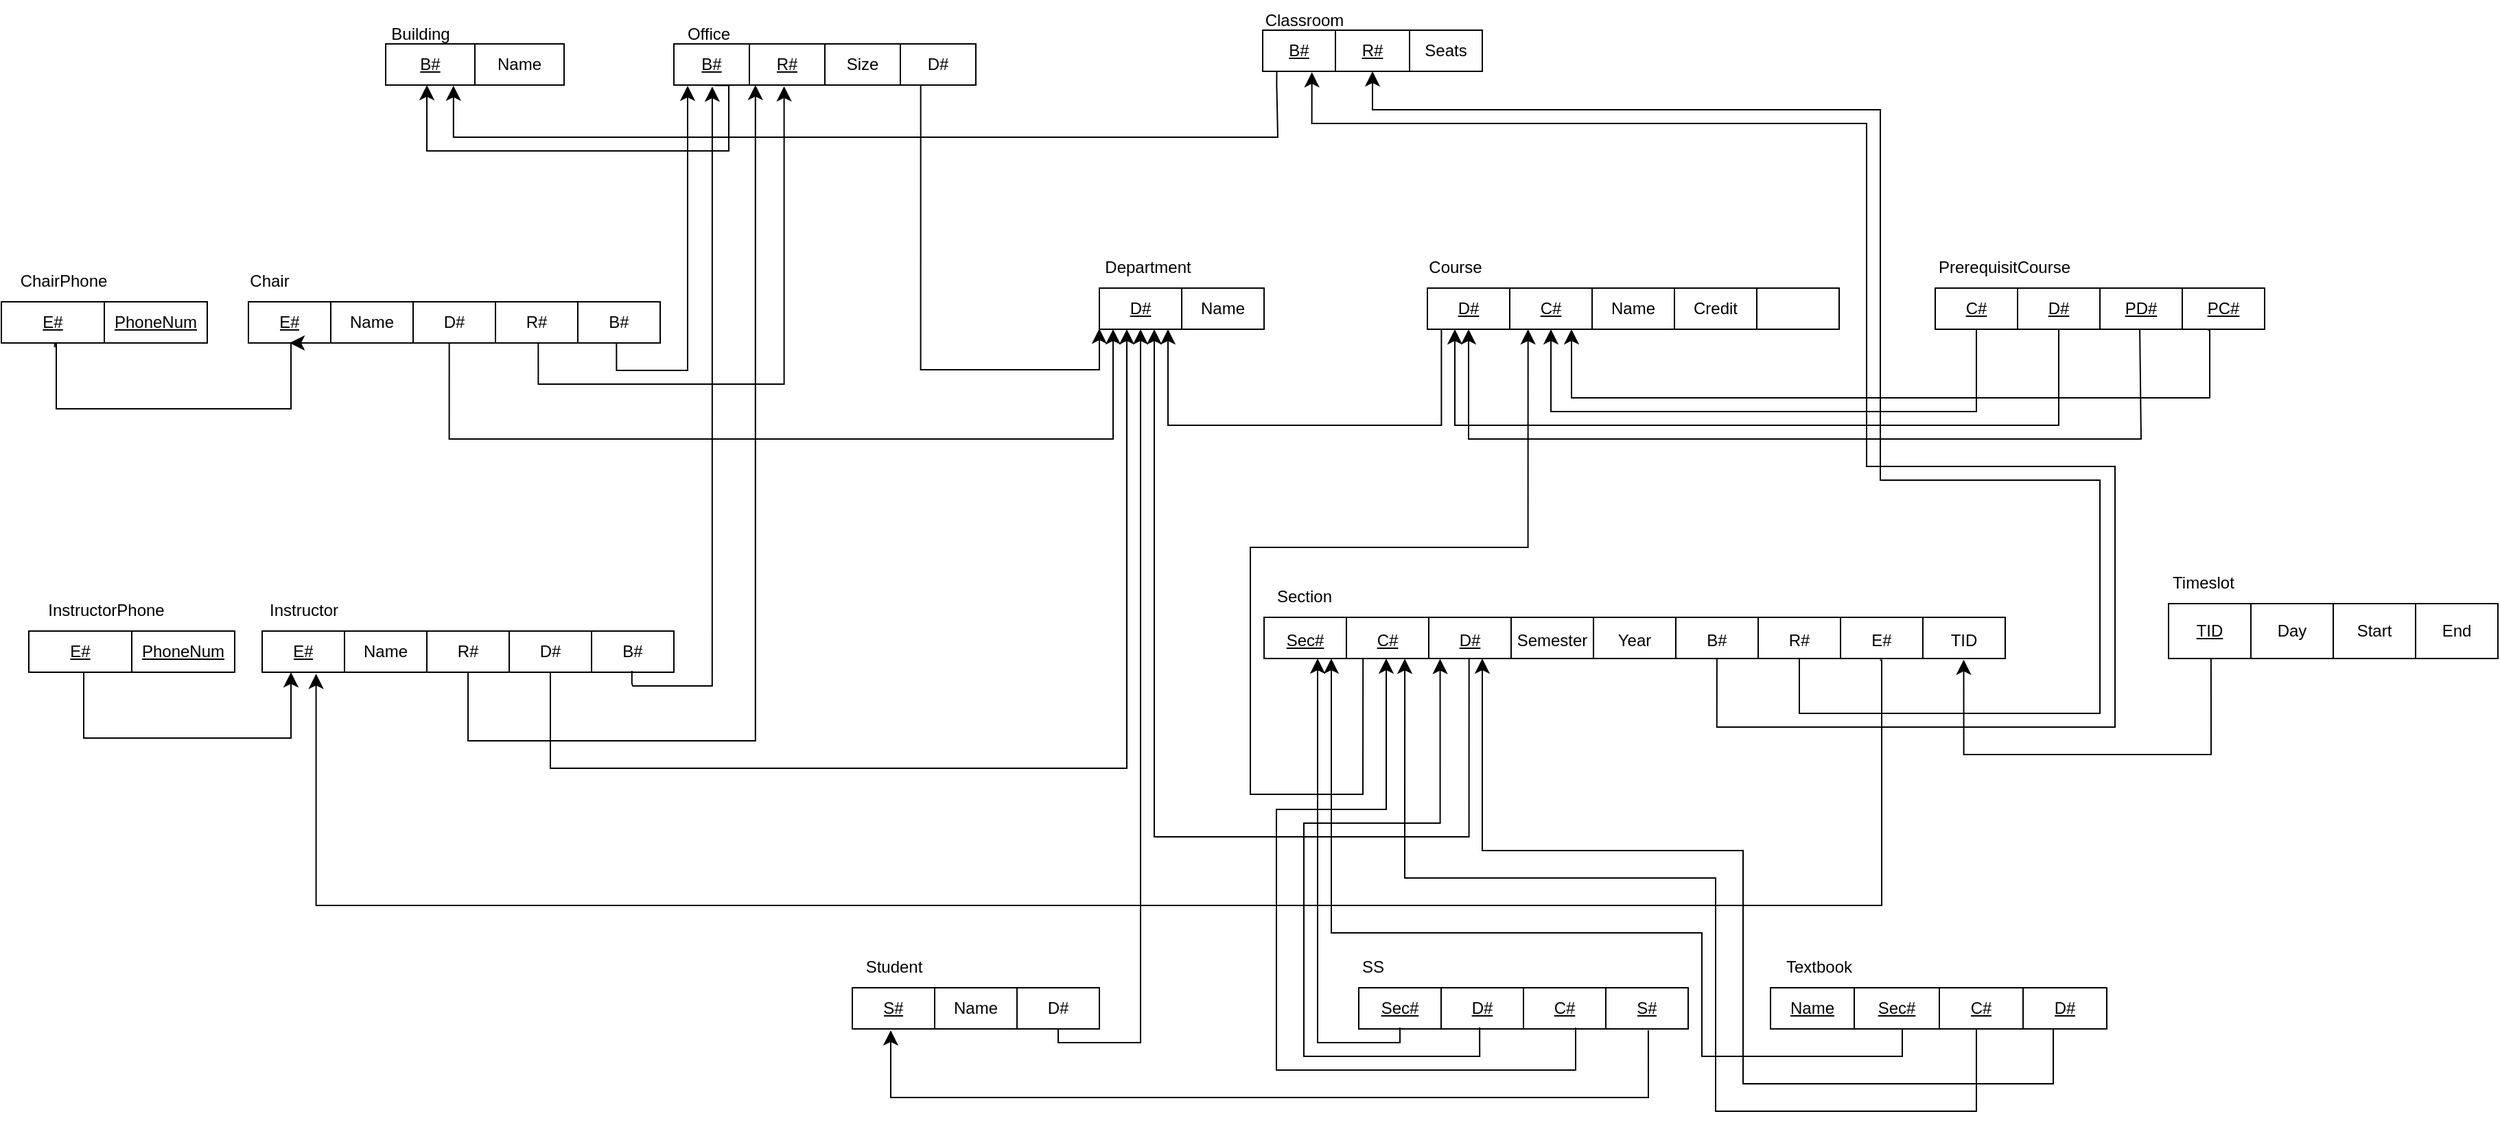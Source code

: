 <mxfile version="22.1.3" type="device" pages="2">
  <diagram name="Page-1" id="Y9o0O3YZo-LNZ_YcxVT4">
    <mxGraphModel dx="3547" dy="1674" grid="1" gridSize="10" guides="1" tooltips="1" connect="1" arrows="1" fold="1" page="1" pageScale="1" pageWidth="850" pageHeight="1100" math="0" shadow="0">
      <root>
        <mxCell id="0" />
        <mxCell id="1" parent="0" />
        <mxCell id="Hf3mVa162-UcPIvB1rea-2" value="" style="shape=table;startSize=0;container=1;collapsible=0;childLayout=tableLayout;" parent="1" vertex="1">
          <mxGeometry x="150" y="72" width="130" height="30" as="geometry" />
        </mxCell>
        <mxCell id="Hf3mVa162-UcPIvB1rea-3" value="" style="shape=tableRow;horizontal=0;startSize=0;swimlaneHead=0;swimlaneBody=0;strokeColor=inherit;top=0;left=0;bottom=0;right=0;collapsible=0;dropTarget=0;fillColor=none;points=[[0,0.5],[1,0.5]];portConstraint=eastwest;" parent="Hf3mVa162-UcPIvB1rea-2" vertex="1">
          <mxGeometry width="130" height="30" as="geometry" />
        </mxCell>
        <mxCell id="Hf3mVa162-UcPIvB1rea-4" value="&lt;u&gt;B#&lt;/u&gt;" style="shape=partialRectangle;html=1;whiteSpace=wrap;connectable=0;strokeColor=inherit;overflow=hidden;fillColor=none;top=0;left=0;bottom=0;right=0;pointerEvents=1;" parent="Hf3mVa162-UcPIvB1rea-3" vertex="1">
          <mxGeometry width="65" height="30" as="geometry">
            <mxRectangle width="65" height="30" as="alternateBounds" />
          </mxGeometry>
        </mxCell>
        <mxCell id="Hf3mVa162-UcPIvB1rea-5" value="Name" style="shape=partialRectangle;html=1;whiteSpace=wrap;connectable=0;strokeColor=inherit;overflow=hidden;fillColor=none;top=0;left=0;bottom=0;right=0;pointerEvents=1;" parent="Hf3mVa162-UcPIvB1rea-3" vertex="1">
          <mxGeometry x="65" width="65" height="30" as="geometry">
            <mxRectangle width="65" height="30" as="alternateBounds" />
          </mxGeometry>
        </mxCell>
        <mxCell id="Hf3mVa162-UcPIvB1rea-6" value="Building" style="text;html=1;align=center;verticalAlign=middle;resizable=0;points=[];autosize=1;strokeColor=none;fillColor=none;" parent="1" vertex="1">
          <mxGeometry x="140" y="50" width="70" height="30" as="geometry" />
        </mxCell>
        <mxCell id="Hf3mVa162-UcPIvB1rea-11" value="" style="shape=table;startSize=0;container=1;collapsible=0;childLayout=tableLayout;" parent="1" vertex="1">
          <mxGeometry x="360" y="72" width="220" height="30" as="geometry" />
        </mxCell>
        <mxCell id="Hf3mVa162-UcPIvB1rea-12" value="" style="shape=tableRow;horizontal=0;startSize=0;swimlaneHead=0;swimlaneBody=0;strokeColor=inherit;top=0;left=0;bottom=0;right=0;collapsible=0;dropTarget=0;fillColor=none;points=[[0,0.5],[1,0.5]];portConstraint=eastwest;" parent="Hf3mVa162-UcPIvB1rea-11" vertex="1">
          <mxGeometry width="220" height="30" as="geometry" />
        </mxCell>
        <mxCell id="Hf3mVa162-UcPIvB1rea-13" value="&lt;u&gt;B#&lt;/u&gt;" style="shape=partialRectangle;html=1;whiteSpace=wrap;connectable=0;strokeColor=inherit;overflow=hidden;fillColor=none;top=0;left=0;bottom=0;right=0;pointerEvents=1;" parent="Hf3mVa162-UcPIvB1rea-12" vertex="1">
          <mxGeometry width="55" height="30" as="geometry">
            <mxRectangle width="55" height="30" as="alternateBounds" />
          </mxGeometry>
        </mxCell>
        <mxCell id="Hf3mVa162-UcPIvB1rea-14" value="&lt;u&gt;R#&lt;/u&gt;" style="shape=partialRectangle;html=1;whiteSpace=wrap;connectable=0;strokeColor=inherit;overflow=hidden;fillColor=none;top=0;left=0;bottom=0;right=0;pointerEvents=1;" parent="Hf3mVa162-UcPIvB1rea-12" vertex="1">
          <mxGeometry x="55" width="55" height="30" as="geometry">
            <mxRectangle width="55" height="30" as="alternateBounds" />
          </mxGeometry>
        </mxCell>
        <mxCell id="Hf3mVa162-UcPIvB1rea-15" value="Size" style="shape=partialRectangle;html=1;whiteSpace=wrap;connectable=0;strokeColor=inherit;overflow=hidden;fillColor=none;top=0;left=0;bottom=0;right=0;pointerEvents=1;" parent="Hf3mVa162-UcPIvB1rea-12" vertex="1">
          <mxGeometry x="110" width="55" height="30" as="geometry">
            <mxRectangle width="55" height="30" as="alternateBounds" />
          </mxGeometry>
        </mxCell>
        <mxCell id="Hf3mVa162-UcPIvB1rea-16" value="D#" style="shape=partialRectangle;html=1;whiteSpace=wrap;connectable=0;strokeColor=inherit;overflow=hidden;fillColor=none;top=0;left=0;bottom=0;right=0;pointerEvents=1;" parent="Hf3mVa162-UcPIvB1rea-12" vertex="1">
          <mxGeometry x="165" width="55" height="30" as="geometry">
            <mxRectangle width="55" height="30" as="alternateBounds" />
          </mxGeometry>
        </mxCell>
        <mxCell id="Hf3mVa162-UcPIvB1rea-17" value="Office" style="text;html=1;align=center;verticalAlign=middle;resizable=0;points=[];autosize=1;strokeColor=none;fillColor=none;" parent="1" vertex="1">
          <mxGeometry x="360" y="50" width="50" height="30" as="geometry" />
        </mxCell>
        <mxCell id="Hf3mVa162-UcPIvB1rea-18" value="" style="shape=table;startSize=0;container=1;collapsible=0;childLayout=tableLayout;" parent="1" vertex="1">
          <mxGeometry x="789" y="62" width="160" height="30" as="geometry" />
        </mxCell>
        <mxCell id="Hf3mVa162-UcPIvB1rea-19" value="" style="shape=tableRow;horizontal=0;startSize=0;swimlaneHead=0;swimlaneBody=0;strokeColor=inherit;top=0;left=0;bottom=0;right=0;collapsible=0;dropTarget=0;fillColor=none;points=[[0,0.5],[1,0.5]];portConstraint=eastwest;" parent="Hf3mVa162-UcPIvB1rea-18" vertex="1">
          <mxGeometry width="160" height="30" as="geometry" />
        </mxCell>
        <mxCell id="Hf3mVa162-UcPIvB1rea-20" value="&lt;u&gt;B#&lt;/u&gt;" style="shape=partialRectangle;html=1;whiteSpace=wrap;connectable=0;strokeColor=inherit;overflow=hidden;fillColor=none;top=0;left=0;bottom=0;right=0;pointerEvents=1;" parent="Hf3mVa162-UcPIvB1rea-19" vertex="1">
          <mxGeometry width="53" height="30" as="geometry">
            <mxRectangle width="53" height="30" as="alternateBounds" />
          </mxGeometry>
        </mxCell>
        <mxCell id="Hf3mVa162-UcPIvB1rea-21" value="&lt;u&gt;R#&lt;/u&gt;" style="shape=partialRectangle;html=1;whiteSpace=wrap;connectable=0;strokeColor=inherit;overflow=hidden;fillColor=none;top=0;left=0;bottom=0;right=0;pointerEvents=1;" parent="Hf3mVa162-UcPIvB1rea-19" vertex="1">
          <mxGeometry x="53" width="54" height="30" as="geometry">
            <mxRectangle width="54" height="30" as="alternateBounds" />
          </mxGeometry>
        </mxCell>
        <mxCell id="Hf3mVa162-UcPIvB1rea-22" value="Seats" style="shape=partialRectangle;html=1;whiteSpace=wrap;connectable=0;strokeColor=inherit;overflow=hidden;fillColor=none;top=0;left=0;bottom=0;right=0;pointerEvents=1;" parent="Hf3mVa162-UcPIvB1rea-19" vertex="1">
          <mxGeometry x="107" width="53" height="30" as="geometry">
            <mxRectangle width="53" height="30" as="alternateBounds" />
          </mxGeometry>
        </mxCell>
        <mxCell id="Hf3mVa162-UcPIvB1rea-23" value="Classroom" style="text;html=1;align=center;verticalAlign=middle;resizable=0;points=[];autosize=1;strokeColor=none;fillColor=none;" parent="1" vertex="1">
          <mxGeometry x="779" y="40" width="80" height="30" as="geometry" />
        </mxCell>
        <mxCell id="Hf3mVa162-UcPIvB1rea-24" value="" style="shape=table;startSize=0;container=1;collapsible=0;childLayout=tableLayout;" parent="1" vertex="1">
          <mxGeometry x="50" y="260" width="300" height="30" as="geometry" />
        </mxCell>
        <mxCell id="Hf3mVa162-UcPIvB1rea-25" value="" style="shape=tableRow;horizontal=0;startSize=0;swimlaneHead=0;swimlaneBody=0;strokeColor=inherit;top=0;left=0;bottom=0;right=0;collapsible=0;dropTarget=0;fillColor=none;points=[[0,0.5],[1,0.5]];portConstraint=eastwest;" parent="Hf3mVa162-UcPIvB1rea-24" vertex="1">
          <mxGeometry width="300" height="30" as="geometry" />
        </mxCell>
        <mxCell id="Hf3mVa162-UcPIvB1rea-26" value="&lt;u&gt;E#&lt;/u&gt;" style="shape=partialRectangle;html=1;whiteSpace=wrap;connectable=0;strokeColor=inherit;overflow=hidden;fillColor=none;top=0;left=0;bottom=0;right=0;pointerEvents=1;" parent="Hf3mVa162-UcPIvB1rea-25" vertex="1">
          <mxGeometry width="60" height="30" as="geometry">
            <mxRectangle width="60" height="30" as="alternateBounds" />
          </mxGeometry>
        </mxCell>
        <mxCell id="Hf3mVa162-UcPIvB1rea-27" value="Name" style="shape=partialRectangle;html=1;whiteSpace=wrap;connectable=0;strokeColor=inherit;overflow=hidden;fillColor=none;top=0;left=0;bottom=0;right=0;pointerEvents=1;" parent="Hf3mVa162-UcPIvB1rea-25" vertex="1">
          <mxGeometry x="60" width="60" height="30" as="geometry">
            <mxRectangle width="60" height="30" as="alternateBounds" />
          </mxGeometry>
        </mxCell>
        <mxCell id="Hf3mVa162-UcPIvB1rea-28" value="D#" style="shape=partialRectangle;html=1;whiteSpace=wrap;connectable=0;strokeColor=inherit;overflow=hidden;fillColor=none;top=0;left=0;bottom=0;right=0;pointerEvents=1;" parent="Hf3mVa162-UcPIvB1rea-25" vertex="1">
          <mxGeometry x="120" width="60" height="30" as="geometry">
            <mxRectangle width="60" height="30" as="alternateBounds" />
          </mxGeometry>
        </mxCell>
        <mxCell id="Hf3mVa162-UcPIvB1rea-29" value="R#" style="shape=partialRectangle;html=1;whiteSpace=wrap;connectable=0;strokeColor=inherit;overflow=hidden;fillColor=none;top=0;left=0;bottom=0;right=0;pointerEvents=1;" parent="Hf3mVa162-UcPIvB1rea-25" vertex="1">
          <mxGeometry x="180" width="60" height="30" as="geometry">
            <mxRectangle width="60" height="30" as="alternateBounds" />
          </mxGeometry>
        </mxCell>
        <mxCell id="Hf3mVa162-UcPIvB1rea-30" value="B#" style="shape=partialRectangle;html=1;whiteSpace=wrap;connectable=0;strokeColor=inherit;overflow=hidden;fillColor=none;top=0;left=0;bottom=0;right=0;pointerEvents=1;" parent="Hf3mVa162-UcPIvB1rea-25" vertex="1">
          <mxGeometry x="240" width="60" height="30" as="geometry">
            <mxRectangle width="60" height="30" as="alternateBounds" />
          </mxGeometry>
        </mxCell>
        <mxCell id="Hf3mVa162-UcPIvB1rea-31" value="Chair" style="text;html=1;align=center;verticalAlign=middle;resizable=0;points=[];autosize=1;strokeColor=none;fillColor=none;" parent="1" vertex="1">
          <mxGeometry x="40" y="230" width="50" height="30" as="geometry" />
        </mxCell>
        <mxCell id="Hf3mVa162-UcPIvB1rea-32" value="" style="shape=table;startSize=0;container=1;collapsible=0;childLayout=tableLayout;" parent="1" vertex="1">
          <mxGeometry x="-130" y="260" width="150" height="30" as="geometry" />
        </mxCell>
        <mxCell id="Hf3mVa162-UcPIvB1rea-33" value="" style="shape=tableRow;horizontal=0;startSize=0;swimlaneHead=0;swimlaneBody=0;strokeColor=inherit;top=0;left=0;bottom=0;right=0;collapsible=0;dropTarget=0;fillColor=none;points=[[0,0.5],[1,0.5]];portConstraint=eastwest;" parent="Hf3mVa162-UcPIvB1rea-32" vertex="1">
          <mxGeometry width="150" height="30" as="geometry" />
        </mxCell>
        <mxCell id="Hf3mVa162-UcPIvB1rea-34" value="&lt;u&gt;E#&lt;/u&gt;" style="shape=partialRectangle;html=1;whiteSpace=wrap;connectable=0;strokeColor=inherit;overflow=hidden;fillColor=none;top=0;left=0;bottom=0;right=0;pointerEvents=1;" parent="Hf3mVa162-UcPIvB1rea-33" vertex="1">
          <mxGeometry width="75" height="30" as="geometry">
            <mxRectangle width="75" height="30" as="alternateBounds" />
          </mxGeometry>
        </mxCell>
        <mxCell id="Hf3mVa162-UcPIvB1rea-35" value="&lt;u&gt;PhoneNum&lt;/u&gt;" style="shape=partialRectangle;html=1;whiteSpace=wrap;connectable=0;strokeColor=inherit;overflow=hidden;fillColor=none;top=0;left=0;bottom=0;right=0;pointerEvents=1;" parent="Hf3mVa162-UcPIvB1rea-33" vertex="1">
          <mxGeometry x="75" width="75" height="30" as="geometry">
            <mxRectangle width="75" height="30" as="alternateBounds" />
          </mxGeometry>
        </mxCell>
        <mxCell id="Hf3mVa162-UcPIvB1rea-36" value="ChairPhone" style="text;html=1;align=center;verticalAlign=middle;resizable=0;points=[];autosize=1;strokeColor=none;fillColor=none;" parent="1" vertex="1">
          <mxGeometry x="-130" y="230" width="90" height="30" as="geometry" />
        </mxCell>
        <mxCell id="Hf3mVa162-UcPIvB1rea-37" value="" style="shape=table;startSize=0;container=1;collapsible=0;childLayout=tableLayout;" parent="1" vertex="1">
          <mxGeometry x="670" y="250" width="120" height="30" as="geometry" />
        </mxCell>
        <mxCell id="Hf3mVa162-UcPIvB1rea-38" value="" style="shape=tableRow;horizontal=0;startSize=0;swimlaneHead=0;swimlaneBody=0;strokeColor=inherit;top=0;left=0;bottom=0;right=0;collapsible=0;dropTarget=0;fillColor=none;points=[[0,0.5],[1,0.5]];portConstraint=eastwest;" parent="Hf3mVa162-UcPIvB1rea-37" vertex="1">
          <mxGeometry width="120" height="30" as="geometry" />
        </mxCell>
        <mxCell id="Hf3mVa162-UcPIvB1rea-39" value="&lt;u&gt;D#&lt;/u&gt;" style="shape=partialRectangle;html=1;whiteSpace=wrap;connectable=0;strokeColor=inherit;overflow=hidden;fillColor=none;top=0;left=0;bottom=0;right=0;pointerEvents=1;" parent="Hf3mVa162-UcPIvB1rea-38" vertex="1">
          <mxGeometry width="60" height="30" as="geometry">
            <mxRectangle width="60" height="30" as="alternateBounds" />
          </mxGeometry>
        </mxCell>
        <mxCell id="Hf3mVa162-UcPIvB1rea-40" value="Name" style="shape=partialRectangle;html=1;whiteSpace=wrap;connectable=0;strokeColor=inherit;overflow=hidden;fillColor=none;top=0;left=0;bottom=0;right=0;pointerEvents=1;" parent="Hf3mVa162-UcPIvB1rea-38" vertex="1">
          <mxGeometry x="60" width="60" height="30" as="geometry">
            <mxRectangle width="60" height="30" as="alternateBounds" />
          </mxGeometry>
        </mxCell>
        <mxCell id="Hf3mVa162-UcPIvB1rea-41" value="Department" style="text;html=1;align=center;verticalAlign=middle;resizable=0;points=[];autosize=1;strokeColor=none;fillColor=none;" parent="1" vertex="1">
          <mxGeometry x="660" y="220" width="90" height="30" as="geometry" />
        </mxCell>
        <mxCell id="Hf3mVa162-UcPIvB1rea-42" value="" style="shape=table;startSize=0;container=1;collapsible=0;childLayout=tableLayout;" parent="1" vertex="1">
          <mxGeometry x="909" y="250" width="300" height="30" as="geometry" />
        </mxCell>
        <mxCell id="Hf3mVa162-UcPIvB1rea-43" value="" style="shape=tableRow;horizontal=0;startSize=0;swimlaneHead=0;swimlaneBody=0;strokeColor=inherit;top=0;left=0;bottom=0;right=0;collapsible=0;dropTarget=0;fillColor=none;points=[[0,0.5],[1,0.5]];portConstraint=eastwest;" parent="Hf3mVa162-UcPIvB1rea-42" vertex="1">
          <mxGeometry width="300" height="30" as="geometry" />
        </mxCell>
        <mxCell id="Hf3mVa162-UcPIvB1rea-44" value="&lt;u style=&quot;border-color: var(--border-color);&quot;&gt;D#&lt;/u&gt;" style="shape=partialRectangle;html=1;whiteSpace=wrap;connectable=0;strokeColor=inherit;overflow=hidden;fillColor=none;top=0;left=0;bottom=0;right=0;pointerEvents=1;" parent="Hf3mVa162-UcPIvB1rea-43" vertex="1">
          <mxGeometry width="60" height="30" as="geometry">
            <mxRectangle width="60" height="30" as="alternateBounds" />
          </mxGeometry>
        </mxCell>
        <mxCell id="Hf3mVa162-UcPIvB1rea-45" value="&lt;u&gt;C#&lt;/u&gt;" style="shape=partialRectangle;html=1;whiteSpace=wrap;connectable=0;strokeColor=inherit;overflow=hidden;fillColor=none;top=0;left=0;bottom=0;right=0;pointerEvents=1;" parent="Hf3mVa162-UcPIvB1rea-43" vertex="1">
          <mxGeometry x="60" width="60" height="30" as="geometry">
            <mxRectangle width="60" height="30" as="alternateBounds" />
          </mxGeometry>
        </mxCell>
        <mxCell id="Hf3mVa162-UcPIvB1rea-46" value="Name" style="shape=partialRectangle;html=1;whiteSpace=wrap;connectable=0;strokeColor=inherit;overflow=hidden;fillColor=none;top=0;left=0;bottom=0;right=0;pointerEvents=1;" parent="Hf3mVa162-UcPIvB1rea-43" vertex="1">
          <mxGeometry x="120" width="60" height="30" as="geometry">
            <mxRectangle width="60" height="30" as="alternateBounds" />
          </mxGeometry>
        </mxCell>
        <mxCell id="Hf3mVa162-UcPIvB1rea-47" value="Credit" style="shape=partialRectangle;html=1;whiteSpace=wrap;connectable=0;strokeColor=inherit;overflow=hidden;fillColor=none;top=0;left=0;bottom=0;right=0;pointerEvents=1;" parent="Hf3mVa162-UcPIvB1rea-43" vertex="1">
          <mxGeometry x="180" width="60" height="30" as="geometry">
            <mxRectangle width="60" height="30" as="alternateBounds" />
          </mxGeometry>
        </mxCell>
        <mxCell id="Hf3mVa162-UcPIvB1rea-48" value="" style="shape=partialRectangle;html=1;whiteSpace=wrap;connectable=0;strokeColor=inherit;overflow=hidden;fillColor=none;top=0;left=0;bottom=0;right=0;pointerEvents=1;" parent="Hf3mVa162-UcPIvB1rea-43" vertex="1">
          <mxGeometry x="240" width="60" height="30" as="geometry">
            <mxRectangle width="60" height="30" as="alternateBounds" />
          </mxGeometry>
        </mxCell>
        <mxCell id="Hf3mVa162-UcPIvB1rea-49" value="Course" style="text;html=1;align=center;verticalAlign=middle;resizable=0;points=[];autosize=1;strokeColor=none;fillColor=none;" parent="1" vertex="1">
          <mxGeometry x="899" y="220" width="60" height="30" as="geometry" />
        </mxCell>
        <mxCell id="Hf3mVa162-UcPIvB1rea-50" value="" style="shape=table;startSize=0;container=1;collapsible=0;childLayout=tableLayout;" parent="1" vertex="1">
          <mxGeometry x="1279" y="250" width="240" height="30" as="geometry" />
        </mxCell>
        <mxCell id="Hf3mVa162-UcPIvB1rea-51" value="" style="shape=tableRow;horizontal=0;startSize=0;swimlaneHead=0;swimlaneBody=0;strokeColor=inherit;top=0;left=0;bottom=0;right=0;collapsible=0;dropTarget=0;fillColor=none;points=[[0,0.5],[1,0.5]];portConstraint=eastwest;" parent="Hf3mVa162-UcPIvB1rea-50" vertex="1">
          <mxGeometry width="240" height="30" as="geometry" />
        </mxCell>
        <mxCell id="Hf3mVa162-UcPIvB1rea-52" value="&lt;u&gt;C#&lt;/u&gt;" style="shape=partialRectangle;html=1;whiteSpace=wrap;connectable=0;strokeColor=inherit;overflow=hidden;fillColor=none;top=0;left=0;bottom=0;right=0;pointerEvents=1;" parent="Hf3mVa162-UcPIvB1rea-51" vertex="1">
          <mxGeometry width="60" height="30" as="geometry">
            <mxRectangle width="60" height="30" as="alternateBounds" />
          </mxGeometry>
        </mxCell>
        <mxCell id="Hf3mVa162-UcPIvB1rea-53" value="&lt;u&gt;D#&lt;/u&gt;" style="shape=partialRectangle;html=1;whiteSpace=wrap;connectable=0;strokeColor=inherit;overflow=hidden;fillColor=none;top=0;left=0;bottom=0;right=0;pointerEvents=1;" parent="Hf3mVa162-UcPIvB1rea-51" vertex="1">
          <mxGeometry x="60" width="60" height="30" as="geometry">
            <mxRectangle width="60" height="30" as="alternateBounds" />
          </mxGeometry>
        </mxCell>
        <mxCell id="Hf3mVa162-UcPIvB1rea-54" value="&lt;u&gt;PD#&lt;/u&gt;" style="shape=partialRectangle;html=1;whiteSpace=wrap;connectable=0;strokeColor=inherit;overflow=hidden;fillColor=none;top=0;left=0;bottom=0;right=0;pointerEvents=1;" parent="Hf3mVa162-UcPIvB1rea-51" vertex="1">
          <mxGeometry x="120" width="60" height="30" as="geometry">
            <mxRectangle width="60" height="30" as="alternateBounds" />
          </mxGeometry>
        </mxCell>
        <mxCell id="Hf3mVa162-UcPIvB1rea-55" value="&lt;u&gt;PC#&lt;/u&gt;" style="shape=partialRectangle;html=1;whiteSpace=wrap;connectable=0;strokeColor=inherit;overflow=hidden;fillColor=none;top=0;left=0;bottom=0;right=0;pointerEvents=1;" parent="Hf3mVa162-UcPIvB1rea-51" vertex="1">
          <mxGeometry x="180" width="60" height="30" as="geometry">
            <mxRectangle width="60" height="30" as="alternateBounds" />
          </mxGeometry>
        </mxCell>
        <mxCell id="Hf3mVa162-UcPIvB1rea-56" value="PrerequisitCourse" style="text;html=1;align=center;verticalAlign=middle;resizable=0;points=[];autosize=1;strokeColor=none;fillColor=none;" parent="1" vertex="1">
          <mxGeometry x="1269" y="220" width="120" height="30" as="geometry" />
        </mxCell>
        <mxCell id="Hf3mVa162-UcPIvB1rea-57" value="" style="shape=table;startSize=0;container=1;collapsible=0;childLayout=tableLayout;" parent="1" vertex="1">
          <mxGeometry x="60" y="500" width="300" height="30" as="geometry" />
        </mxCell>
        <mxCell id="Hf3mVa162-UcPIvB1rea-58" value="" style="shape=tableRow;horizontal=0;startSize=0;swimlaneHead=0;swimlaneBody=0;strokeColor=inherit;top=0;left=0;bottom=0;right=0;collapsible=0;dropTarget=0;fillColor=none;points=[[0,0.5],[1,0.5]];portConstraint=eastwest;" parent="Hf3mVa162-UcPIvB1rea-57" vertex="1">
          <mxGeometry width="300" height="30" as="geometry" />
        </mxCell>
        <mxCell id="Hf3mVa162-UcPIvB1rea-59" value="&lt;u&gt;E#&lt;/u&gt;" style="shape=partialRectangle;html=1;whiteSpace=wrap;connectable=0;strokeColor=inherit;overflow=hidden;fillColor=none;top=0;left=0;bottom=0;right=0;pointerEvents=1;" parent="Hf3mVa162-UcPIvB1rea-58" vertex="1">
          <mxGeometry width="60" height="30" as="geometry">
            <mxRectangle width="60" height="30" as="alternateBounds" />
          </mxGeometry>
        </mxCell>
        <mxCell id="Hf3mVa162-UcPIvB1rea-60" value="Name" style="shape=partialRectangle;html=1;whiteSpace=wrap;connectable=0;strokeColor=inherit;overflow=hidden;fillColor=none;top=0;left=0;bottom=0;right=0;pointerEvents=1;" parent="Hf3mVa162-UcPIvB1rea-58" vertex="1">
          <mxGeometry x="60" width="60" height="30" as="geometry">
            <mxRectangle width="60" height="30" as="alternateBounds" />
          </mxGeometry>
        </mxCell>
        <mxCell id="Hf3mVa162-UcPIvB1rea-61" value="R#" style="shape=partialRectangle;html=1;whiteSpace=wrap;connectable=0;strokeColor=inherit;overflow=hidden;fillColor=none;top=0;left=0;bottom=0;right=0;pointerEvents=1;" parent="Hf3mVa162-UcPIvB1rea-58" vertex="1">
          <mxGeometry x="120" width="60" height="30" as="geometry">
            <mxRectangle width="60" height="30" as="alternateBounds" />
          </mxGeometry>
        </mxCell>
        <mxCell id="Hf3mVa162-UcPIvB1rea-62" value="D#" style="shape=partialRectangle;html=1;whiteSpace=wrap;connectable=0;strokeColor=inherit;overflow=hidden;fillColor=none;top=0;left=0;bottom=0;right=0;pointerEvents=1;" parent="Hf3mVa162-UcPIvB1rea-58" vertex="1">
          <mxGeometry x="180" width="60" height="30" as="geometry">
            <mxRectangle width="60" height="30" as="alternateBounds" />
          </mxGeometry>
        </mxCell>
        <mxCell id="Hf3mVa162-UcPIvB1rea-63" value="B#" style="shape=partialRectangle;html=1;whiteSpace=wrap;connectable=0;strokeColor=inherit;overflow=hidden;fillColor=none;top=0;left=0;bottom=0;right=0;pointerEvents=1;" parent="Hf3mVa162-UcPIvB1rea-58" vertex="1">
          <mxGeometry x="240" width="60" height="30" as="geometry">
            <mxRectangle width="60" height="30" as="alternateBounds" />
          </mxGeometry>
        </mxCell>
        <mxCell id="Hf3mVa162-UcPIvB1rea-64" value="Instructor" style="text;html=1;align=center;verticalAlign=middle;resizable=0;points=[];autosize=1;strokeColor=none;fillColor=none;" parent="1" vertex="1">
          <mxGeometry x="55" y="470" width="70" height="30" as="geometry" />
        </mxCell>
        <mxCell id="Hf3mVa162-UcPIvB1rea-65" value="" style="shape=table;startSize=0;container=1;collapsible=0;childLayout=tableLayout;" parent="1" vertex="1">
          <mxGeometry x="-110" y="500" width="150" height="30" as="geometry" />
        </mxCell>
        <mxCell id="Hf3mVa162-UcPIvB1rea-66" value="" style="shape=tableRow;horizontal=0;startSize=0;swimlaneHead=0;swimlaneBody=0;strokeColor=inherit;top=0;left=0;bottom=0;right=0;collapsible=0;dropTarget=0;fillColor=none;points=[[0,0.5],[1,0.5]];portConstraint=eastwest;" parent="Hf3mVa162-UcPIvB1rea-65" vertex="1">
          <mxGeometry width="150" height="30" as="geometry" />
        </mxCell>
        <mxCell id="Hf3mVa162-UcPIvB1rea-67" value="&lt;u&gt;E#&lt;/u&gt;" style="shape=partialRectangle;html=1;whiteSpace=wrap;connectable=0;strokeColor=inherit;overflow=hidden;fillColor=none;top=0;left=0;bottom=0;right=0;pointerEvents=1;" parent="Hf3mVa162-UcPIvB1rea-66" vertex="1">
          <mxGeometry width="75" height="30" as="geometry">
            <mxRectangle width="75" height="30" as="alternateBounds" />
          </mxGeometry>
        </mxCell>
        <mxCell id="Hf3mVa162-UcPIvB1rea-68" value="&lt;u&gt;PhoneNum&lt;/u&gt;" style="shape=partialRectangle;html=1;whiteSpace=wrap;connectable=0;strokeColor=inherit;overflow=hidden;fillColor=none;top=0;left=0;bottom=0;right=0;pointerEvents=1;" parent="Hf3mVa162-UcPIvB1rea-66" vertex="1">
          <mxGeometry x="75" width="75" height="30" as="geometry">
            <mxRectangle width="75" height="30" as="alternateBounds" />
          </mxGeometry>
        </mxCell>
        <mxCell id="Hf3mVa162-UcPIvB1rea-69" value="InstructorPhone" style="text;html=1;align=center;verticalAlign=middle;resizable=0;points=[];autosize=1;strokeColor=none;fillColor=none;" parent="1" vertex="1">
          <mxGeometry x="-109" y="470" width="110" height="30" as="geometry" />
        </mxCell>
        <mxCell id="Hf3mVa162-UcPIvB1rea-70" value="Section" style="text;html=1;align=center;verticalAlign=middle;resizable=0;points=[];autosize=1;strokeColor=none;fillColor=none;" parent="1" vertex="1">
          <mxGeometry x="789" y="460" width="60" height="30" as="geometry" />
        </mxCell>
        <mxCell id="Hf3mVa162-UcPIvB1rea-95" value="" style="shape=table;startSize=0;container=1;collapsible=0;childLayout=tableLayout;" parent="1" vertex="1">
          <mxGeometry x="1449" y="480" width="240" height="40" as="geometry" />
        </mxCell>
        <mxCell id="Hf3mVa162-UcPIvB1rea-96" value="" style="shape=tableRow;horizontal=0;startSize=0;swimlaneHead=0;swimlaneBody=0;strokeColor=inherit;top=0;left=0;bottom=0;right=0;collapsible=0;dropTarget=0;fillColor=none;points=[[0,0.5],[1,0.5]];portConstraint=eastwest;" parent="Hf3mVa162-UcPIvB1rea-95" vertex="1">
          <mxGeometry width="240" height="40" as="geometry" />
        </mxCell>
        <mxCell id="Hf3mVa162-UcPIvB1rea-97" value="&lt;u&gt;TID&lt;/u&gt;" style="shape=partialRectangle;html=1;whiteSpace=wrap;connectable=0;strokeColor=inherit;overflow=hidden;fillColor=none;top=0;left=0;bottom=0;right=0;pointerEvents=1;" parent="Hf3mVa162-UcPIvB1rea-96" vertex="1">
          <mxGeometry width="60" height="40" as="geometry">
            <mxRectangle width="60" height="40" as="alternateBounds" />
          </mxGeometry>
        </mxCell>
        <mxCell id="Hf3mVa162-UcPIvB1rea-98" value="Day" style="shape=partialRectangle;html=1;whiteSpace=wrap;connectable=0;strokeColor=inherit;overflow=hidden;fillColor=none;top=0;left=0;bottom=0;right=0;pointerEvents=1;" parent="Hf3mVa162-UcPIvB1rea-96" vertex="1">
          <mxGeometry x="60" width="60" height="40" as="geometry">
            <mxRectangle width="60" height="40" as="alternateBounds" />
          </mxGeometry>
        </mxCell>
        <mxCell id="Hf3mVa162-UcPIvB1rea-99" value="Start" style="shape=partialRectangle;html=1;whiteSpace=wrap;connectable=0;strokeColor=inherit;overflow=hidden;fillColor=none;top=0;left=0;bottom=0;right=0;pointerEvents=1;" parent="Hf3mVa162-UcPIvB1rea-96" vertex="1">
          <mxGeometry x="120" width="60" height="40" as="geometry">
            <mxRectangle width="60" height="40" as="alternateBounds" />
          </mxGeometry>
        </mxCell>
        <mxCell id="Hf3mVa162-UcPIvB1rea-100" value="End" style="shape=partialRectangle;html=1;whiteSpace=wrap;connectable=0;strokeColor=inherit;overflow=hidden;fillColor=none;top=0;left=0;bottom=0;right=0;pointerEvents=1;" parent="Hf3mVa162-UcPIvB1rea-96" vertex="1">
          <mxGeometry x="180" width="60" height="40" as="geometry">
            <mxRectangle width="60" height="40" as="alternateBounds" />
          </mxGeometry>
        </mxCell>
        <mxCell id="Hf3mVa162-UcPIvB1rea-101" value="Timeslot" style="text;html=1;align=center;verticalAlign=middle;resizable=0;points=[];autosize=1;strokeColor=none;fillColor=none;" parent="1" vertex="1">
          <mxGeometry x="1439" y="450" width="70" height="30" as="geometry" />
        </mxCell>
        <mxCell id="Hf3mVa162-UcPIvB1rea-102" value="" style="shape=table;startSize=0;container=1;collapsible=0;childLayout=tableLayout;" parent="1" vertex="1">
          <mxGeometry x="859" y="760" width="240" height="30" as="geometry" />
        </mxCell>
        <mxCell id="Hf3mVa162-UcPIvB1rea-103" value="" style="shape=tableRow;horizontal=0;startSize=0;swimlaneHead=0;swimlaneBody=0;strokeColor=inherit;top=0;left=0;bottom=0;right=0;collapsible=0;dropTarget=0;fillColor=none;points=[[0,0.5],[1,0.5]];portConstraint=eastwest;" parent="Hf3mVa162-UcPIvB1rea-102" vertex="1">
          <mxGeometry width="240" height="30" as="geometry" />
        </mxCell>
        <mxCell id="Hf3mVa162-UcPIvB1rea-104" value="&lt;u&gt;Sec#&lt;/u&gt;" style="shape=partialRectangle;html=1;whiteSpace=wrap;connectable=0;strokeColor=inherit;overflow=hidden;fillColor=none;top=0;left=0;bottom=0;right=0;pointerEvents=1;" parent="Hf3mVa162-UcPIvB1rea-103" vertex="1">
          <mxGeometry width="60" height="30" as="geometry">
            <mxRectangle width="60" height="30" as="alternateBounds" />
          </mxGeometry>
        </mxCell>
        <mxCell id="Hf3mVa162-UcPIvB1rea-105" value="&lt;u&gt;D#&lt;/u&gt;" style="shape=partialRectangle;html=1;whiteSpace=wrap;connectable=0;strokeColor=inherit;overflow=hidden;fillColor=none;top=0;left=0;bottom=0;right=0;pointerEvents=1;" parent="Hf3mVa162-UcPIvB1rea-103" vertex="1">
          <mxGeometry x="60" width="60" height="30" as="geometry">
            <mxRectangle width="60" height="30" as="alternateBounds" />
          </mxGeometry>
        </mxCell>
        <mxCell id="Hf3mVa162-UcPIvB1rea-106" value="&lt;u&gt;C#&lt;/u&gt;" style="shape=partialRectangle;html=1;whiteSpace=wrap;connectable=0;strokeColor=inherit;overflow=hidden;fillColor=none;top=0;left=0;bottom=0;right=0;pointerEvents=1;" parent="Hf3mVa162-UcPIvB1rea-103" vertex="1">
          <mxGeometry x="120" width="60" height="30" as="geometry">
            <mxRectangle width="60" height="30" as="alternateBounds" />
          </mxGeometry>
        </mxCell>
        <mxCell id="Hf3mVa162-UcPIvB1rea-107" value="&lt;u&gt;S#&lt;/u&gt;" style="shape=partialRectangle;html=1;whiteSpace=wrap;connectable=0;strokeColor=inherit;overflow=hidden;fillColor=none;top=0;left=0;bottom=0;right=0;pointerEvents=1;" parent="Hf3mVa162-UcPIvB1rea-103" vertex="1">
          <mxGeometry x="180" width="60" height="30" as="geometry">
            <mxRectangle width="60" height="30" as="alternateBounds" />
          </mxGeometry>
        </mxCell>
        <mxCell id="Hf3mVa162-UcPIvB1rea-108" value="SS" style="text;html=1;align=center;verticalAlign=middle;resizable=0;points=[];autosize=1;strokeColor=none;fillColor=none;" parent="1" vertex="1">
          <mxGeometry x="849" y="730" width="40" height="30" as="geometry" />
        </mxCell>
        <mxCell id="Hf3mVa162-UcPIvB1rea-109" value="" style="shape=table;startSize=0;container=1;collapsible=0;childLayout=tableLayout;" parent="1" vertex="1">
          <mxGeometry x="490" y="760" width="180" height="30" as="geometry" />
        </mxCell>
        <mxCell id="Hf3mVa162-UcPIvB1rea-110" value="" style="shape=tableRow;horizontal=0;startSize=0;swimlaneHead=0;swimlaneBody=0;strokeColor=inherit;top=0;left=0;bottom=0;right=0;collapsible=0;dropTarget=0;fillColor=none;points=[[0,0.5],[1,0.5]];portConstraint=eastwest;" parent="Hf3mVa162-UcPIvB1rea-109" vertex="1">
          <mxGeometry width="180" height="30" as="geometry" />
        </mxCell>
        <mxCell id="Hf3mVa162-UcPIvB1rea-111" value="&lt;u&gt;S#&lt;/u&gt;" style="shape=partialRectangle;html=1;whiteSpace=wrap;connectable=0;strokeColor=inherit;overflow=hidden;fillColor=none;top=0;left=0;bottom=0;right=0;pointerEvents=1;" parent="Hf3mVa162-UcPIvB1rea-110" vertex="1">
          <mxGeometry width="60" height="30" as="geometry">
            <mxRectangle width="60" height="30" as="alternateBounds" />
          </mxGeometry>
        </mxCell>
        <mxCell id="Hf3mVa162-UcPIvB1rea-112" value="Name" style="shape=partialRectangle;html=1;whiteSpace=wrap;connectable=0;strokeColor=inherit;overflow=hidden;fillColor=none;top=0;left=0;bottom=0;right=0;pointerEvents=1;" parent="Hf3mVa162-UcPIvB1rea-110" vertex="1">
          <mxGeometry x="60" width="60" height="30" as="geometry">
            <mxRectangle width="60" height="30" as="alternateBounds" />
          </mxGeometry>
        </mxCell>
        <mxCell id="Hf3mVa162-UcPIvB1rea-113" value="D#" style="shape=partialRectangle;html=1;whiteSpace=wrap;connectable=0;strokeColor=inherit;overflow=hidden;fillColor=none;top=0;left=0;bottom=0;right=0;pointerEvents=1;" parent="Hf3mVa162-UcPIvB1rea-110" vertex="1">
          <mxGeometry x="120" width="60" height="30" as="geometry">
            <mxRectangle width="60" height="30" as="alternateBounds" />
          </mxGeometry>
        </mxCell>
        <mxCell id="Hf3mVa162-UcPIvB1rea-114" value="Student" style="text;html=1;align=center;verticalAlign=middle;resizable=0;points=[];autosize=1;strokeColor=none;fillColor=none;" parent="1" vertex="1">
          <mxGeometry x="490" y="730" width="60" height="30" as="geometry" />
        </mxCell>
        <mxCell id="Hf3mVa162-UcPIvB1rea-115" value="" style="shape=table;startSize=0;container=1;collapsible=0;childLayout=tableLayout;" parent="1" vertex="1">
          <mxGeometry x="1159" y="760" width="245" height="30" as="geometry" />
        </mxCell>
        <mxCell id="Hf3mVa162-UcPIvB1rea-116" value="" style="shape=tableRow;horizontal=0;startSize=0;swimlaneHead=0;swimlaneBody=0;strokeColor=inherit;top=0;left=0;bottom=0;right=0;collapsible=0;dropTarget=0;fillColor=none;points=[[0,0.5],[1,0.5]];portConstraint=eastwest;" parent="Hf3mVa162-UcPIvB1rea-115" vertex="1">
          <mxGeometry width="245" height="30" as="geometry" />
        </mxCell>
        <mxCell id="Hf3mVa162-UcPIvB1rea-117" value="&lt;u&gt;Name&lt;/u&gt;" style="shape=partialRectangle;html=1;whiteSpace=wrap;connectable=0;strokeColor=inherit;overflow=hidden;fillColor=none;top=0;left=0;bottom=0;right=0;pointerEvents=1;" parent="Hf3mVa162-UcPIvB1rea-116" vertex="1">
          <mxGeometry width="61" height="30" as="geometry">
            <mxRectangle width="61" height="30" as="alternateBounds" />
          </mxGeometry>
        </mxCell>
        <mxCell id="Hf3mVa162-UcPIvB1rea-118" value="&lt;u&gt;Sec#&lt;/u&gt;" style="shape=partialRectangle;html=1;whiteSpace=wrap;connectable=0;strokeColor=inherit;overflow=hidden;fillColor=none;top=0;left=0;bottom=0;right=0;pointerEvents=1;" parent="Hf3mVa162-UcPIvB1rea-116" vertex="1">
          <mxGeometry x="61" width="62" height="30" as="geometry">
            <mxRectangle width="62" height="30" as="alternateBounds" />
          </mxGeometry>
        </mxCell>
        <mxCell id="Hf3mVa162-UcPIvB1rea-119" value="&lt;u&gt;C#&lt;/u&gt;" style="shape=partialRectangle;html=1;whiteSpace=wrap;connectable=0;strokeColor=inherit;overflow=hidden;fillColor=none;top=0;left=0;bottom=0;right=0;pointerEvents=1;" parent="Hf3mVa162-UcPIvB1rea-116" vertex="1">
          <mxGeometry x="123" width="61" height="30" as="geometry">
            <mxRectangle width="61" height="30" as="alternateBounds" />
          </mxGeometry>
        </mxCell>
        <mxCell id="Hf3mVa162-UcPIvB1rea-120" value="&lt;u&gt;D#&lt;/u&gt;" style="shape=partialRectangle;html=1;whiteSpace=wrap;connectable=0;strokeColor=inherit;overflow=hidden;fillColor=none;top=0;left=0;bottom=0;right=0;pointerEvents=1;" parent="Hf3mVa162-UcPIvB1rea-116" vertex="1">
          <mxGeometry x="184" width="61" height="30" as="geometry">
            <mxRectangle width="61" height="30" as="alternateBounds" />
          </mxGeometry>
        </mxCell>
        <mxCell id="Hf3mVa162-UcPIvB1rea-121" value="Textbook" style="text;html=1;align=center;verticalAlign=middle;resizable=0;points=[];autosize=1;strokeColor=none;fillColor=none;" parent="1" vertex="1">
          <mxGeometry x="1159" y="730" width="70" height="30" as="geometry" />
        </mxCell>
        <mxCell id="GKWICFRkTkMmWIrCqBVy-6" value="" style="endArrow=classic;html=1;rounded=0;fontSize=12;startSize=8;endSize=8;edgeStyle=orthogonalEdgeStyle;exitX=0.09;exitY=1.009;exitDx=0;exitDy=0;exitPerimeter=0;entryX=0.231;entryY=1;entryDx=0;entryDy=0;entryPerimeter=0;" edge="1" parent="1" target="Hf3mVa162-UcPIvB1rea-3">
          <mxGeometry width="50" height="50" relative="1" as="geometry">
            <mxPoint x="389.8" y="102.27" as="sourcePoint" />
            <mxPoint x="190" y="102" as="targetPoint" />
            <Array as="points">
              <mxPoint x="400" y="102" />
              <mxPoint x="400" y="150" />
              <mxPoint x="180" y="150" />
            </Array>
          </mxGeometry>
        </mxCell>
        <mxCell id="GKWICFRkTkMmWIrCqBVy-7" value="" style="endArrow=classic;html=1;rounded=0;fontSize=12;startSize=8;endSize=8;edgeStyle=orthogonalEdgeStyle;exitX=0.064;exitY=0.992;exitDx=0;exitDy=0;exitPerimeter=0;endFill=1;entryX=0.38;entryY=1.014;entryDx=0;entryDy=0;entryPerimeter=0;" edge="1" parent="1" source="Hf3mVa162-UcPIvB1rea-18" target="Hf3mVa162-UcPIvB1rea-3">
          <mxGeometry width="50" height="50" relative="1" as="geometry">
            <mxPoint x="749.8" y="102.27" as="sourcePoint" />
            <mxPoint x="190" y="102" as="targetPoint" />
            <Array as="points">
              <mxPoint x="799" y="102" />
              <mxPoint x="800" y="102" />
              <mxPoint x="800" y="140" />
              <mxPoint x="199" y="140" />
            </Array>
          </mxGeometry>
        </mxCell>
        <mxCell id="GKWICFRkTkMmWIrCqBVy-10" value="" style="endArrow=classic;html=1;rounded=0;fontSize=12;startSize=8;endSize=8;edgeStyle=orthogonalEdgeStyle;exitX=0.09;exitY=1.009;exitDx=0;exitDy=0;exitPerimeter=0;endFill=1;startArrow=none;startFill=0;strokeColor=none;" edge="1" parent="1">
          <mxGeometry width="50" height="50" relative="1" as="geometry">
            <mxPoint x="640" y="280.27" as="sourcePoint" />
            <mxPoint x="80.2" y="280" as="targetPoint" />
            <Array as="points">
              <mxPoint x="640.2" y="328" />
              <mxPoint x="80.2" y="328" />
              <mxPoint x="80.2" y="280" />
            </Array>
          </mxGeometry>
        </mxCell>
        <mxCell id="GKWICFRkTkMmWIrCqBVy-11" value="" style="endArrow=classic;html=1;rounded=0;fontSize=12;startSize=8;endSize=8;edgeStyle=orthogonalEdgeStyle;exitX=0.259;exitY=1.105;exitDx=0;exitDy=0;exitPerimeter=0;" edge="1" parent="1" source="Hf3mVa162-UcPIvB1rea-33">
          <mxGeometry width="50" height="50" relative="1" as="geometry">
            <mxPoint x="450" y="290" as="sourcePoint" />
            <mxPoint x="80" y="290" as="targetPoint" />
            <Array as="points">
              <mxPoint x="-91" y="290" />
              <mxPoint x="-90" y="338" />
              <mxPoint x="81" y="338" />
              <mxPoint x="81" y="290" />
            </Array>
          </mxGeometry>
        </mxCell>
        <mxCell id="GKWICFRkTkMmWIrCqBVy-12" value="" style="endArrow=classic;html=1;rounded=0;fontSize=12;startSize=8;endSize=8;exitX=0.272;exitY=1.072;exitDx=0;exitDy=0;exitPerimeter=0;edgeStyle=orthogonalEdgeStyle;" edge="1" parent="1">
          <mxGeometry width="50" height="50" relative="1" as="geometry">
            <mxPoint x="196.32" y="290.0" as="sourcePoint" />
            <mxPoint x="680" y="280" as="targetPoint" />
            <Array as="points">
              <mxPoint x="196" y="360" />
              <mxPoint x="680" y="360" />
              <mxPoint x="680" y="281" />
            </Array>
          </mxGeometry>
        </mxCell>
        <mxCell id="GKWICFRkTkMmWIrCqBVy-13" value="" style="endArrow=classic;html=1;rounded=0;fontSize=12;startSize=8;endSize=8;exitX=0.272;exitY=1.072;exitDx=0;exitDy=0;exitPerimeter=0;edgeStyle=orthogonalEdgeStyle;entryX=0.043;entryY=1.015;entryDx=0;entryDy=0;entryPerimeter=0;" edge="1" parent="1" target="Hf3mVa162-UcPIvB1rea-12">
          <mxGeometry width="50" height="50" relative="1" as="geometry">
            <mxPoint x="318.17" y="290.0" as="sourcePoint" />
            <mxPoint x="370" y="220" as="targetPoint" />
            <Array as="points">
              <mxPoint x="318" y="310" />
              <mxPoint x="370" y="310" />
              <mxPoint x="370" y="102" />
            </Array>
          </mxGeometry>
        </mxCell>
        <mxCell id="GKWICFRkTkMmWIrCqBVy-14" value="" style="endArrow=classic;html=1;rounded=0;fontSize=12;startSize=8;endSize=8;exitX=0.272;exitY=1.072;exitDx=0;exitDy=0;exitPerimeter=0;edgeStyle=orthogonalEdgeStyle;entryX=0.365;entryY=1.031;entryDx=0;entryDy=0;entryPerimeter=0;" edge="1" parent="1" target="Hf3mVa162-UcPIvB1rea-12">
          <mxGeometry width="50" height="50" relative="1" as="geometry">
            <mxPoint x="261.17" y="290.0" as="sourcePoint" />
            <mxPoint x="440" y="110" as="targetPoint" />
            <Array as="points">
              <mxPoint x="261" y="320" />
              <mxPoint x="440" y="320" />
            </Array>
          </mxGeometry>
        </mxCell>
        <mxCell id="GKWICFRkTkMmWIrCqBVy-15" value="" style="endArrow=classic;html=1;rounded=0;fontSize=12;startSize=8;endSize=8;edgeStyle=orthogonalEdgeStyle;exitX=0.863;exitY=1.018;exitDx=0;exitDy=0;exitPerimeter=0;" edge="1" parent="1">
          <mxGeometry width="50" height="50" relative="1" as="geometry">
            <mxPoint x="539.83" y="102.0" as="sourcePoint" />
            <mxPoint x="669.97" y="279.46" as="targetPoint" />
            <Array as="points">
              <mxPoint x="539.97" y="309.46" />
              <mxPoint x="669.97" y="309.46" />
            </Array>
          </mxGeometry>
        </mxCell>
        <mxCell id="GKWICFRkTkMmWIrCqBVy-16" value="" style="endArrow=classic;html=1;rounded=0;fontSize=12;startSize=8;endSize=8;edgeStyle=orthogonalEdgeStyle;exitX=0.034;exitY=1.013;exitDx=0;exitDy=0;exitPerimeter=0;" edge="1" parent="1" source="Hf3mVa162-UcPIvB1rea-43">
          <mxGeometry width="50" height="50" relative="1" as="geometry">
            <mxPoint x="938" y="281" as="sourcePoint" />
            <mxPoint x="720" y="280" as="targetPoint" />
            <Array as="points">
              <mxPoint x="919" y="350" />
              <mxPoint x="720" y="350" />
              <mxPoint x="720" y="280" />
            </Array>
          </mxGeometry>
        </mxCell>
        <mxCell id="GKWICFRkTkMmWIrCqBVy-17" value="" style="endArrow=classic;html=1;rounded=0;fontSize=12;startSize=8;endSize=8;edgeStyle=orthogonalEdgeStyle;" edge="1" parent="1">
          <mxGeometry width="50" height="50" relative="1" as="geometry">
            <mxPoint x="1369" y="280" as="sourcePoint" />
            <mxPoint x="929" y="280" as="targetPoint" />
            <Array as="points">
              <mxPoint x="1369" y="350" />
              <mxPoint x="929" y="350" />
              <mxPoint x="929" y="280" />
            </Array>
          </mxGeometry>
        </mxCell>
        <mxCell id="GKWICFRkTkMmWIrCqBVy-18" value="" style="endArrow=classic;html=1;rounded=0;fontSize=12;startSize=8;endSize=8;edgeStyle=orthogonalEdgeStyle;entryX=0.239;entryY=0.986;entryDx=0;entryDy=0;entryPerimeter=0;" edge="1" parent="1">
          <mxGeometry width="50" height="50" relative="1" as="geometry">
            <mxPoint x="1329" y="280" as="sourcePoint" />
            <mxPoint x="999" y="280" as="targetPoint" />
            <Array as="points">
              <mxPoint x="1309" y="280" />
              <mxPoint x="1309" y="340" />
              <mxPoint x="999" y="340" />
            </Array>
          </mxGeometry>
        </mxCell>
        <mxCell id="GKWICFRkTkMmWIrCqBVy-19" value="" style="endArrow=classic;html=1;rounded=0;fontSize=12;startSize=8;endSize=8;edgeStyle=orthogonalEdgeStyle;entryX=0.1;entryY=1;entryDx=0;entryDy=0;entryPerimeter=0;exitX=0.621;exitY=1;exitDx=0;exitDy=0;exitPerimeter=0;" edge="1" parent="1" source="Hf3mVa162-UcPIvB1rea-51" target="Hf3mVa162-UcPIvB1rea-43">
          <mxGeometry width="50" height="50" relative="1" as="geometry">
            <mxPoint x="1379" y="290" as="sourcePoint" />
            <mxPoint x="949" y="290" as="targetPoint" />
            <Array as="points">
              <mxPoint x="1429" y="280" />
              <mxPoint x="1429" y="360" />
              <mxPoint x="939" y="360" />
            </Array>
          </mxGeometry>
        </mxCell>
        <mxCell id="GKWICFRkTkMmWIrCqBVy-20" value="" style="endArrow=classic;html=1;rounded=0;fontSize=12;startSize=8;endSize=8;edgeStyle=orthogonalEdgeStyle;entryX=0.239;entryY=0.986;entryDx=0;entryDy=0;entryPerimeter=0;exitX=0.827;exitY=1.017;exitDx=0;exitDy=0;exitPerimeter=0;" edge="1" parent="1" source="Hf3mVa162-UcPIvB1rea-50">
          <mxGeometry width="50" height="50" relative="1" as="geometry">
            <mxPoint x="1344" y="280" as="sourcePoint" />
            <mxPoint x="1014" y="280" as="targetPoint" />
            <Array as="points">
              <mxPoint x="1479" y="281" />
              <mxPoint x="1479" y="330" />
              <mxPoint x="1014" y="330" />
            </Array>
          </mxGeometry>
        </mxCell>
        <mxCell id="GKWICFRkTkMmWIrCqBVy-21" value="" style="endArrow=classic;html=1;rounded=0;fontSize=12;startSize=8;endSize=8;edgeStyle=orthogonalEdgeStyle;entryX=0.27;entryY=0.998;entryDx=0;entryDy=0;entryPerimeter=0;" edge="1" parent="1" target="Hf3mVa162-UcPIvB1rea-12">
          <mxGeometry width="50" height="50" relative="1" as="geometry">
            <mxPoint x="210" y="530" as="sourcePoint" />
            <mxPoint x="420" y="110" as="targetPoint" />
            <Array as="points">
              <mxPoint x="210" y="580" />
              <mxPoint x="420" y="580" />
            </Array>
          </mxGeometry>
        </mxCell>
        <mxCell id="GKWICFRkTkMmWIrCqBVy-22" value="" style="endArrow=classic;html=1;rounded=0;fontSize=12;startSize=8;endSize=8;exitX=0.898;exitY=0.967;exitDx=0;exitDy=0;exitPerimeter=0;edgeStyle=orthogonalEdgeStyle;entryX=0.127;entryY=1.036;entryDx=0;entryDy=0;entryPerimeter=0;" edge="1" parent="1" source="Hf3mVa162-UcPIvB1rea-58" target="Hf3mVa162-UcPIvB1rea-12">
          <mxGeometry width="50" height="50" relative="1" as="geometry">
            <mxPoint x="220.02" y="538" as="sourcePoint" />
            <mxPoint x="458" y="110" as="targetPoint" />
            <Array as="points">
              <mxPoint x="329" y="538" />
              <mxPoint x="330" y="538" />
              <mxPoint x="330" y="540" />
              <mxPoint x="388" y="540" />
            </Array>
          </mxGeometry>
        </mxCell>
        <mxCell id="GKWICFRkTkMmWIrCqBVy-24" value="" style="endArrow=classic;html=1;rounded=0;fontSize=12;startSize=8;endSize=8;exitX=0.272;exitY=1.072;exitDx=0;exitDy=0;exitPerimeter=0;edgeStyle=orthogonalEdgeStyle;" edge="1" parent="1">
          <mxGeometry width="50" height="50" relative="1" as="geometry">
            <mxPoint x="270.0" y="530" as="sourcePoint" />
            <mxPoint x="690" y="280" as="targetPoint" />
            <Array as="points">
              <mxPoint x="270" y="600" />
              <mxPoint x="690" y="600" />
              <mxPoint x="690" y="280" />
            </Array>
          </mxGeometry>
        </mxCell>
        <mxCell id="GKWICFRkTkMmWIrCqBVy-25" value="" style="endArrow=classic;html=1;rounded=0;fontSize=12;startSize=8;endSize=8;edgeStyle=orthogonalEdgeStyle;" edge="1" parent="1">
          <mxGeometry width="50" height="50" relative="1" as="geometry">
            <mxPoint x="-70" y="530" as="sourcePoint" />
            <mxPoint x="81" y="530" as="targetPoint" />
            <Array as="points">
              <mxPoint x="-70" y="530" />
              <mxPoint x="-70" y="578" />
              <mxPoint x="81" y="578" />
              <mxPoint x="81" y="530" />
            </Array>
          </mxGeometry>
        </mxCell>
        <mxCell id="GKWICFRkTkMmWIrCqBVy-26" value="" style="endArrow=classic;html=1;rounded=0;fontSize=12;startSize=8;endSize=8;edgeStyle=orthogonalEdgeStyle;exitX=0.257;exitY=0.988;exitDx=0;exitDy=0;exitPerimeter=0;" edge="1" parent="1">
          <mxGeometry width="50" height="50" relative="1" as="geometry">
            <mxPoint x="939.345" y="519.64" as="sourcePoint" />
            <mxPoint x="710" y="280" as="targetPoint" />
            <Array as="points">
              <mxPoint x="939" y="650" />
              <mxPoint x="710" y="650" />
            </Array>
          </mxGeometry>
        </mxCell>
        <mxCell id="GKWICFRkTkMmWIrCqBVy-27" value="" style="endArrow=classic;html=1;rounded=0;fontSize=12;startSize=8;endSize=8;edgeStyle=orthogonalEdgeStyle;exitX=0.125;exitY=1.024;exitDx=0;exitDy=0;exitPerimeter=0;entryX=0.269;entryY=1.033;entryDx=0;entryDy=0;entryPerimeter=0;" edge="1" parent="1">
          <mxGeometry width="50" height="50" relative="1" as="geometry">
            <mxPoint x="862.125" y="520.72" as="sourcePoint" />
            <mxPoint x="982.34" y="280" as="targetPoint" />
            <Array as="points">
              <mxPoint x="862" y="518" />
              <mxPoint x="862" y="619" />
              <mxPoint x="780" y="619" />
              <mxPoint x="780" y="439" />
              <mxPoint x="982" y="439" />
            </Array>
          </mxGeometry>
        </mxCell>
        <mxCell id="GKWICFRkTkMmWIrCqBVy-28" value="" style="endArrow=none;html=1;rounded=0;fontSize=12;startSize=8;endSize=8;edgeStyle=orthogonalEdgeStyle;entryX=0.611;entryY=0.96;entryDx=0;entryDy=0;entryPerimeter=0;exitX=0.224;exitY=1.02;exitDx=0;exitDy=0;exitPerimeter=0;startArrow=classic;startFill=1;endFill=0;" edge="1" parent="1" source="Hf3mVa162-UcPIvB1rea-19" target="GKWICFRkTkMmWIrCqBVy-44">
          <mxGeometry width="50" height="50" relative="1" as="geometry">
            <mxPoint x="1219" y="140" as="sourcePoint" />
            <mxPoint x="1186.215" y="520.12" as="targetPoint" />
            <Array as="points">
              <mxPoint x="825" y="130" />
              <mxPoint x="1229" y="130" />
              <mxPoint x="1229" y="380" />
              <mxPoint x="1410" y="380" />
              <mxPoint x="1410" y="570" />
              <mxPoint x="1120" y="570" />
            </Array>
          </mxGeometry>
        </mxCell>
        <mxCell id="GKWICFRkTkMmWIrCqBVy-29" value="" style="endArrow=none;html=1;rounded=0;fontSize=12;startSize=8;endSize=8;edgeStyle=orthogonalEdgeStyle;entryX=0.721;entryY=0.987;entryDx=0;entryDy=0;entryPerimeter=0;startArrow=classic;startFill=1;endFill=0;" edge="1" parent="1" target="GKWICFRkTkMmWIrCqBVy-44">
          <mxGeometry width="50" height="50" relative="1" as="geometry">
            <mxPoint x="869" y="92" as="sourcePoint" />
            <mxPoint x="1240" y="519" as="targetPoint" />
            <Array as="points">
              <mxPoint x="869" y="120" />
              <mxPoint x="1239" y="120" />
              <mxPoint x="1239" y="390" />
              <mxPoint x="1399" y="390" />
              <mxPoint x="1399" y="560" />
              <mxPoint x="1180" y="560" />
              <mxPoint x="1180" y="520" />
            </Array>
          </mxGeometry>
        </mxCell>
        <mxCell id="GKWICFRkTkMmWIrCqBVy-30" value="" style="endArrow=none;html=1;rounded=0;fontSize=12;startSize=8;endSize=8;exitX=0.131;exitY=1.038;exitDx=0;exitDy=0;exitPerimeter=0;edgeStyle=orthogonalEdgeStyle;endFill=0;startArrow=classic;startFill=1;entryX=0.831;entryY=1.04;entryDx=0;entryDy=0;entryPerimeter=0;" edge="1" parent="1" source="Hf3mVa162-UcPIvB1rea-58" target="GKWICFRkTkMmWIrCqBVy-44">
          <mxGeometry width="50" height="50" relative="1" as="geometry">
            <mxPoint x="140.09" y="630" as="sourcePoint" />
            <mxPoint x="1297.365" y="520.63" as="targetPoint" />
            <Array as="points">
              <mxPoint x="99" y="700" />
              <mxPoint x="1240" y="700" />
              <mxPoint x="1240" y="521" />
            </Array>
          </mxGeometry>
        </mxCell>
        <mxCell id="GKWICFRkTkMmWIrCqBVy-31" value="" style="endArrow=classic;html=1;rounded=0;fontSize=12;startSize=8;endSize=8;exitX=0.272;exitY=1.072;exitDx=0;exitDy=0;exitPerimeter=0;edgeStyle=orthogonalEdgeStyle;" edge="1" parent="1">
          <mxGeometry width="50" height="50" relative="1" as="geometry">
            <mxPoint x="640.0" y="790" as="sourcePoint" />
            <mxPoint x="700" y="280" as="targetPoint" />
            <Array as="points">
              <mxPoint x="640" y="800" />
              <mxPoint x="700" y="800" />
              <mxPoint x="700" y="280" />
            </Array>
          </mxGeometry>
        </mxCell>
        <mxCell id="GKWICFRkTkMmWIrCqBVy-32" value="" style="endArrow=classic;html=1;rounded=0;fontSize=12;startSize=8;endSize=8;edgeStyle=orthogonalEdgeStyle;exitX=0.879;exitY=1.028;exitDx=0;exitDy=0;exitPerimeter=0;" edge="1" parent="1" source="Hf3mVa162-UcPIvB1rea-103">
          <mxGeometry width="50" height="50" relative="1" as="geometry">
            <mxPoint x="1000" y="800" as="sourcePoint" />
            <mxPoint x="518" y="791" as="targetPoint" />
            <Array as="points">
              <mxPoint x="1070" y="840" />
              <mxPoint x="518" y="840" />
            </Array>
          </mxGeometry>
        </mxCell>
        <mxCell id="GKWICFRkTkMmWIrCqBVy-33" value="" style="endArrow=classic;html=1;rounded=0;fontSize=12;startSize=8;endSize=8;entryX=0.221;entryY=1.01;entryDx=0;entryDy=0;entryPerimeter=0;edgeStyle=orthogonalEdgeStyle;exitX=0.367;exitY=0.962;exitDx=0;exitDy=0;exitPerimeter=0;" edge="1" parent="1" source="Hf3mVa162-UcPIvB1rea-103">
          <mxGeometry width="50" height="50" relative="1" as="geometry">
            <mxPoint x="829" y="810" as="sourcePoint" />
            <mxPoint x="918.285" y="520.3" as="targetPoint" />
            <Array as="points">
              <mxPoint x="947" y="810" />
              <mxPoint x="819" y="810" />
              <mxPoint x="819" y="640" />
              <mxPoint x="918" y="640" />
            </Array>
          </mxGeometry>
        </mxCell>
        <mxCell id="GKWICFRkTkMmWIrCqBVy-34" value="" style="endArrow=classic;html=1;rounded=0;fontSize=12;startSize=8;endSize=8;edgeStyle=orthogonalEdgeStyle;exitX=0.367;exitY=0.962;exitDx=0;exitDy=0;exitPerimeter=0;" edge="1" parent="1">
          <mxGeometry width="50" height="50" relative="1" as="geometry">
            <mxPoint x="1017" y="789" as="sourcePoint" />
            <mxPoint x="879" y="520" as="targetPoint" />
            <Array as="points">
              <mxPoint x="1017" y="820" />
              <mxPoint x="799" y="820" />
              <mxPoint x="799" y="630" />
              <mxPoint x="879" y="630" />
              <mxPoint x="879" y="520" />
            </Array>
          </mxGeometry>
        </mxCell>
        <mxCell id="GKWICFRkTkMmWIrCqBVy-35" value="" style="endArrow=classic;html=1;rounded=0;fontSize=12;startSize=8;endSize=8;edgeStyle=orthogonalEdgeStyle;exitX=0.367;exitY=0.962;exitDx=0;exitDy=0;exitPerimeter=0;" edge="1" parent="1">
          <mxGeometry width="50" height="50" relative="1" as="geometry">
            <mxPoint x="889" y="789" as="sourcePoint" />
            <mxPoint x="829" y="520" as="targetPoint" />
            <Array as="points">
              <mxPoint x="889" y="800" />
              <mxPoint x="829" y="800" />
              <mxPoint x="829" y="520" />
            </Array>
          </mxGeometry>
        </mxCell>
        <mxCell id="GKWICFRkTkMmWIrCqBVy-37" value="" style="endArrow=classic;html=1;rounded=0;fontSize=12;startSize=8;endSize=8;entryX=0.177;entryY=1.006;entryDx=0;entryDy=0;entryPerimeter=0;edgeStyle=orthogonalEdgeStyle;" edge="1" parent="1">
          <mxGeometry width="50" height="50" relative="1" as="geometry">
            <mxPoint x="1309" y="790" as="sourcePoint" />
            <mxPoint x="892.545" y="520.18" as="targetPoint" />
            <Array as="points">
              <mxPoint x="1309" y="850" />
              <mxPoint x="1119" y="850" />
              <mxPoint x="1119" y="680" />
              <mxPoint x="893" y="680" />
            </Array>
          </mxGeometry>
        </mxCell>
        <mxCell id="GKWICFRkTkMmWIrCqBVy-38" value="" style="endArrow=classic;html=1;rounded=0;fontSize=12;startSize=8;endSize=8;entryX=0.177;entryY=1.006;entryDx=0;entryDy=0;entryPerimeter=0;edgeStyle=orthogonalEdgeStyle;" edge="1" parent="1">
          <mxGeometry width="50" height="50" relative="1" as="geometry">
            <mxPoint x="1365" y="790" as="sourcePoint" />
            <mxPoint x="949" y="520" as="targetPoint" />
            <Array as="points">
              <mxPoint x="1365" y="830" />
              <mxPoint x="1139" y="830" />
              <mxPoint x="1139" y="660" />
              <mxPoint x="949" y="660" />
            </Array>
          </mxGeometry>
        </mxCell>
        <mxCell id="GKWICFRkTkMmWIrCqBVy-39" value="" style="endArrow=classic;html=1;rounded=0;fontSize=12;startSize=8;endSize=8;entryX=0.177;entryY=1.006;entryDx=0;entryDy=0;entryPerimeter=0;edgeStyle=orthogonalEdgeStyle;" edge="1" parent="1">
          <mxGeometry width="50" height="50" relative="1" as="geometry">
            <mxPoint x="1255" y="790" as="sourcePoint" />
            <mxPoint x="839" y="520" as="targetPoint" />
            <Array as="points">
              <mxPoint x="1255" y="810" />
              <mxPoint x="1109" y="810" />
              <mxPoint x="1109" y="720" />
              <mxPoint x="839" y="720" />
            </Array>
          </mxGeometry>
        </mxCell>
        <mxCell id="GKWICFRkTkMmWIrCqBVy-41" value="" style="endArrow=classic;html=1;rounded=0;fontSize=12;startSize=8;endSize=8;exitX=0.129;exitY=0.997;exitDx=0;exitDy=0;exitPerimeter=0;edgeStyle=orthogonalEdgeStyle;entryX=0.944;entryY=1.028;entryDx=0;entryDy=0;entryPerimeter=0;" edge="1" parent="1" source="Hf3mVa162-UcPIvB1rea-96" target="GKWICFRkTkMmWIrCqBVy-44">
          <mxGeometry width="50" height="50" relative="1" as="geometry">
            <mxPoint x="1399" y="550" as="sourcePoint" />
            <mxPoint x="1351.185" y="520.3" as="targetPoint" />
            <Array as="points">
              <mxPoint x="1480" y="590" />
              <mxPoint x="1300" y="590" />
            </Array>
          </mxGeometry>
        </mxCell>
        <mxCell id="GKWICFRkTkMmWIrCqBVy-43" value="" style="shape=table;startSize=0;container=1;collapsible=0;childLayout=tableLayout;fontSize=16;" vertex="1" parent="1">
          <mxGeometry x="790" y="490" width="540" height="30" as="geometry" />
        </mxCell>
        <mxCell id="GKWICFRkTkMmWIrCqBVy-44" value="" style="shape=tableRow;horizontal=0;startSize=0;swimlaneHead=0;swimlaneBody=0;strokeColor=inherit;top=0;left=0;bottom=0;right=0;collapsible=0;dropTarget=0;fillColor=none;points=[[0,0.5],[1,0.5]];portConstraint=eastwest;fontSize=16;" vertex="1" parent="GKWICFRkTkMmWIrCqBVy-43">
          <mxGeometry width="540" height="30" as="geometry" />
        </mxCell>
        <mxCell id="GKWICFRkTkMmWIrCqBVy-45" value="&lt;u&gt;&lt;font style=&quot;font-size: 12px;&quot;&gt;Sec#&lt;/font&gt;&lt;/u&gt;" style="shape=partialRectangle;html=1;whiteSpace=wrap;connectable=0;strokeColor=inherit;overflow=hidden;fillColor=none;top=0;left=0;bottom=0;right=0;pointerEvents=1;fontSize=16;" vertex="1" parent="GKWICFRkTkMmWIrCqBVy-44">
          <mxGeometry width="60" height="30" as="geometry">
            <mxRectangle width="60" height="30" as="alternateBounds" />
          </mxGeometry>
        </mxCell>
        <mxCell id="GKWICFRkTkMmWIrCqBVy-46" value="&lt;u&gt;&lt;font style=&quot;font-size: 12px;&quot;&gt;C#&lt;/font&gt;&lt;/u&gt;" style="shape=partialRectangle;html=1;whiteSpace=wrap;connectable=0;strokeColor=inherit;overflow=hidden;fillColor=none;top=0;left=0;bottom=0;right=0;pointerEvents=1;fontSize=16;" vertex="1" parent="GKWICFRkTkMmWIrCqBVy-44">
          <mxGeometry x="60" width="60" height="30" as="geometry">
            <mxRectangle width="60" height="30" as="alternateBounds" />
          </mxGeometry>
        </mxCell>
        <mxCell id="GKWICFRkTkMmWIrCqBVy-47" value="&lt;u&gt;&lt;font style=&quot;font-size: 12px;&quot;&gt;D#&lt;/font&gt;&lt;/u&gt;" style="shape=partialRectangle;html=1;whiteSpace=wrap;connectable=0;strokeColor=inherit;overflow=hidden;fillColor=none;top=0;left=0;bottom=0;right=0;pointerEvents=1;fontSize=16;" vertex="1" parent="GKWICFRkTkMmWIrCqBVy-44">
          <mxGeometry x="120" width="60" height="30" as="geometry">
            <mxRectangle width="60" height="30" as="alternateBounds" />
          </mxGeometry>
        </mxCell>
        <mxCell id="GKWICFRkTkMmWIrCqBVy-48" value="&lt;font style=&quot;font-size: 12px;&quot;&gt;Semester&lt;/font&gt;" style="shape=partialRectangle;html=1;whiteSpace=wrap;connectable=0;strokeColor=inherit;overflow=hidden;fillColor=none;top=0;left=0;bottom=0;right=0;pointerEvents=1;fontSize=16;" vertex="1" parent="GKWICFRkTkMmWIrCqBVy-44">
          <mxGeometry x="180" width="60" height="30" as="geometry">
            <mxRectangle width="60" height="30" as="alternateBounds" />
          </mxGeometry>
        </mxCell>
        <mxCell id="GKWICFRkTkMmWIrCqBVy-49" value="&lt;font style=&quot;font-size: 12px;&quot;&gt;Year&lt;/font&gt;" style="shape=partialRectangle;html=1;whiteSpace=wrap;connectable=0;strokeColor=inherit;overflow=hidden;fillColor=none;top=0;left=0;bottom=0;right=0;pointerEvents=1;fontSize=16;" vertex="1" parent="GKWICFRkTkMmWIrCqBVy-44">
          <mxGeometry x="240" width="60" height="30" as="geometry">
            <mxRectangle width="60" height="30" as="alternateBounds" />
          </mxGeometry>
        </mxCell>
        <mxCell id="GKWICFRkTkMmWIrCqBVy-50" value="&lt;font style=&quot;font-size: 12px;&quot;&gt;B#&lt;/font&gt;" style="shape=partialRectangle;html=1;whiteSpace=wrap;connectable=0;strokeColor=inherit;overflow=hidden;fillColor=none;top=0;left=0;bottom=0;right=0;pointerEvents=1;fontSize=16;" vertex="1" parent="GKWICFRkTkMmWIrCqBVy-44">
          <mxGeometry x="300" width="60" height="30" as="geometry">
            <mxRectangle width="60" height="30" as="alternateBounds" />
          </mxGeometry>
        </mxCell>
        <mxCell id="GKWICFRkTkMmWIrCqBVy-51" value="&lt;font style=&quot;font-size: 12px;&quot;&gt;R#&lt;/font&gt;" style="shape=partialRectangle;html=1;whiteSpace=wrap;connectable=0;strokeColor=inherit;overflow=hidden;fillColor=none;top=0;left=0;bottom=0;right=0;pointerEvents=1;fontSize=16;" vertex="1" parent="GKWICFRkTkMmWIrCqBVy-44">
          <mxGeometry x="360" width="60" height="30" as="geometry">
            <mxRectangle width="60" height="30" as="alternateBounds" />
          </mxGeometry>
        </mxCell>
        <mxCell id="GKWICFRkTkMmWIrCqBVy-52" value="&lt;font style=&quot;font-size: 12px;&quot;&gt;E#&lt;/font&gt;" style="shape=partialRectangle;html=1;whiteSpace=wrap;connectable=0;strokeColor=inherit;overflow=hidden;fillColor=none;top=0;left=0;bottom=0;right=0;pointerEvents=1;fontSize=16;" vertex="1" parent="GKWICFRkTkMmWIrCqBVy-44">
          <mxGeometry x="420" width="60" height="30" as="geometry">
            <mxRectangle width="60" height="30" as="alternateBounds" />
          </mxGeometry>
        </mxCell>
        <mxCell id="GKWICFRkTkMmWIrCqBVy-53" value="&lt;font style=&quot;font-size: 12px;&quot;&gt;TID&lt;/font&gt;" style="shape=partialRectangle;html=1;whiteSpace=wrap;connectable=0;strokeColor=inherit;overflow=hidden;fillColor=none;top=0;left=0;bottom=0;right=0;pointerEvents=1;fontSize=16;" vertex="1" parent="GKWICFRkTkMmWIrCqBVy-44">
          <mxGeometry x="480" width="60" height="30" as="geometry">
            <mxRectangle width="60" height="30" as="alternateBounds" />
          </mxGeometry>
        </mxCell>
      </root>
    </mxGraphModel>
  </diagram>
  <diagram id="sA9JhFyv-7jOsDtGBDGn" name="Page-2">
    <mxGraphModel dx="2498" dy="1302" grid="1" gridSize="10" guides="1" tooltips="1" connect="1" arrows="1" fold="1" page="0" pageScale="1" pageWidth="850" pageHeight="1100" math="0" shadow="0">
      <root>
        <mxCell id="0" />
        <mxCell id="1" parent="0" />
        <mxCell id="dL4BqnkMLVhCokqR6R4M-1" value="" style="shape=table;startSize=0;container=1;collapsible=0;childLayout=tableLayout;" vertex="1" parent="1">
          <mxGeometry x="150" y="72" width="130" height="30" as="geometry" />
        </mxCell>
        <mxCell id="dL4BqnkMLVhCokqR6R4M-2" value="" style="shape=tableRow;horizontal=0;startSize=0;swimlaneHead=0;swimlaneBody=0;strokeColor=inherit;top=0;left=0;bottom=0;right=0;collapsible=0;dropTarget=0;fillColor=none;points=[[0,0.5],[1,0.5]];portConstraint=eastwest;" vertex="1" parent="dL4BqnkMLVhCokqR6R4M-1">
          <mxGeometry width="130" height="30" as="geometry" />
        </mxCell>
        <mxCell id="dL4BqnkMLVhCokqR6R4M-3" value="&lt;u&gt;B#&lt;/u&gt;" style="shape=partialRectangle;html=1;whiteSpace=wrap;connectable=0;strokeColor=inherit;overflow=hidden;fillColor=none;top=0;left=0;bottom=0;right=0;pointerEvents=1;" vertex="1" parent="dL4BqnkMLVhCokqR6R4M-2">
          <mxGeometry width="65" height="30" as="geometry">
            <mxRectangle width="65" height="30" as="alternateBounds" />
          </mxGeometry>
        </mxCell>
        <mxCell id="dL4BqnkMLVhCokqR6R4M-4" value="Name" style="shape=partialRectangle;html=1;whiteSpace=wrap;connectable=0;strokeColor=inherit;overflow=hidden;fillColor=none;top=0;left=0;bottom=0;right=0;pointerEvents=1;" vertex="1" parent="dL4BqnkMLVhCokqR6R4M-2">
          <mxGeometry x="65" width="65" height="30" as="geometry">
            <mxRectangle width="65" height="30" as="alternateBounds" />
          </mxGeometry>
        </mxCell>
        <mxCell id="dL4BqnkMLVhCokqR6R4M-5" value="Building" style="text;html=1;align=center;verticalAlign=middle;resizable=0;points=[];autosize=1;strokeColor=none;fillColor=none;" vertex="1" parent="1">
          <mxGeometry x="140" y="50" width="70" height="30" as="geometry" />
        </mxCell>
        <mxCell id="dL4BqnkMLVhCokqR6R4M-6" value="" style="shape=table;startSize=0;container=1;collapsible=0;childLayout=tableLayout;" vertex="1" parent="1">
          <mxGeometry x="360" y="72" width="220" height="30" as="geometry" />
        </mxCell>
        <mxCell id="dL4BqnkMLVhCokqR6R4M-7" value="" style="shape=tableRow;horizontal=0;startSize=0;swimlaneHead=0;swimlaneBody=0;strokeColor=inherit;top=0;left=0;bottom=0;right=0;collapsible=0;dropTarget=0;fillColor=none;points=[[0,0.5],[1,0.5]];portConstraint=eastwest;" vertex="1" parent="dL4BqnkMLVhCokqR6R4M-6">
          <mxGeometry width="220" height="30" as="geometry" />
        </mxCell>
        <mxCell id="dL4BqnkMLVhCokqR6R4M-8" value="&lt;u&gt;B#&lt;/u&gt;" style="shape=partialRectangle;html=1;whiteSpace=wrap;connectable=0;strokeColor=inherit;overflow=hidden;fillColor=none;top=0;left=0;bottom=0;right=0;pointerEvents=1;" vertex="1" parent="dL4BqnkMLVhCokqR6R4M-7">
          <mxGeometry width="55" height="30" as="geometry">
            <mxRectangle width="55" height="30" as="alternateBounds" />
          </mxGeometry>
        </mxCell>
        <mxCell id="dL4BqnkMLVhCokqR6R4M-9" value="&lt;u&gt;R#&lt;/u&gt;" style="shape=partialRectangle;html=1;whiteSpace=wrap;connectable=0;strokeColor=inherit;overflow=hidden;fillColor=none;top=0;left=0;bottom=0;right=0;pointerEvents=1;" vertex="1" parent="dL4BqnkMLVhCokqR6R4M-7">
          <mxGeometry x="55" width="55" height="30" as="geometry">
            <mxRectangle width="55" height="30" as="alternateBounds" />
          </mxGeometry>
        </mxCell>
        <mxCell id="dL4BqnkMLVhCokqR6R4M-10" value="Size" style="shape=partialRectangle;html=1;whiteSpace=wrap;connectable=0;strokeColor=inherit;overflow=hidden;fillColor=none;top=0;left=0;bottom=0;right=0;pointerEvents=1;" vertex="1" parent="dL4BqnkMLVhCokqR6R4M-7">
          <mxGeometry x="110" width="55" height="30" as="geometry">
            <mxRectangle width="55" height="30" as="alternateBounds" />
          </mxGeometry>
        </mxCell>
        <mxCell id="dL4BqnkMLVhCokqR6R4M-11" value="D#" style="shape=partialRectangle;html=1;whiteSpace=wrap;connectable=0;strokeColor=inherit;overflow=hidden;fillColor=none;top=0;left=0;bottom=0;right=0;pointerEvents=1;" vertex="1" parent="dL4BqnkMLVhCokqR6R4M-7">
          <mxGeometry x="165" width="55" height="30" as="geometry">
            <mxRectangle width="55" height="30" as="alternateBounds" />
          </mxGeometry>
        </mxCell>
        <mxCell id="dL4BqnkMLVhCokqR6R4M-12" value="Office" style="text;html=1;align=center;verticalAlign=middle;resizable=0;points=[];autosize=1;strokeColor=none;fillColor=none;" vertex="1" parent="1">
          <mxGeometry x="360" y="50" width="50" height="30" as="geometry" />
        </mxCell>
        <mxCell id="dL4BqnkMLVhCokqR6R4M-13" value="" style="shape=table;startSize=0;container=1;collapsible=0;childLayout=tableLayout;" vertex="1" parent="1">
          <mxGeometry x="789" y="62" width="160" height="30" as="geometry" />
        </mxCell>
        <mxCell id="dL4BqnkMLVhCokqR6R4M-14" value="" style="shape=tableRow;horizontal=0;startSize=0;swimlaneHead=0;swimlaneBody=0;strokeColor=inherit;top=0;left=0;bottom=0;right=0;collapsible=0;dropTarget=0;fillColor=none;points=[[0,0.5],[1,0.5]];portConstraint=eastwest;" vertex="1" parent="dL4BqnkMLVhCokqR6R4M-13">
          <mxGeometry width="160" height="30" as="geometry" />
        </mxCell>
        <mxCell id="dL4BqnkMLVhCokqR6R4M-15" value="&lt;u&gt;B#&lt;/u&gt;" style="shape=partialRectangle;html=1;whiteSpace=wrap;connectable=0;strokeColor=inherit;overflow=hidden;fillColor=none;top=0;left=0;bottom=0;right=0;pointerEvents=1;" vertex="1" parent="dL4BqnkMLVhCokqR6R4M-14">
          <mxGeometry width="53" height="30" as="geometry">
            <mxRectangle width="53" height="30" as="alternateBounds" />
          </mxGeometry>
        </mxCell>
        <mxCell id="dL4BqnkMLVhCokqR6R4M-16" value="&lt;u&gt;R#&lt;/u&gt;" style="shape=partialRectangle;html=1;whiteSpace=wrap;connectable=0;strokeColor=inherit;overflow=hidden;fillColor=none;top=0;left=0;bottom=0;right=0;pointerEvents=1;" vertex="1" parent="dL4BqnkMLVhCokqR6R4M-14">
          <mxGeometry x="53" width="54" height="30" as="geometry">
            <mxRectangle width="54" height="30" as="alternateBounds" />
          </mxGeometry>
        </mxCell>
        <mxCell id="dL4BqnkMLVhCokqR6R4M-17" value="Seats" style="shape=partialRectangle;html=1;whiteSpace=wrap;connectable=0;strokeColor=inherit;overflow=hidden;fillColor=none;top=0;left=0;bottom=0;right=0;pointerEvents=1;" vertex="1" parent="dL4BqnkMLVhCokqR6R4M-14">
          <mxGeometry x="107" width="53" height="30" as="geometry">
            <mxRectangle width="53" height="30" as="alternateBounds" />
          </mxGeometry>
        </mxCell>
        <mxCell id="dL4BqnkMLVhCokqR6R4M-18" value="Classroom" style="text;html=1;align=center;verticalAlign=middle;resizable=0;points=[];autosize=1;strokeColor=none;fillColor=none;" vertex="1" parent="1">
          <mxGeometry x="779" y="40" width="80" height="30" as="geometry" />
        </mxCell>
        <mxCell id="dL4BqnkMLVhCokqR6R4M-19" value="" style="shape=table;startSize=0;container=1;collapsible=0;childLayout=tableLayout;" vertex="1" parent="1">
          <mxGeometry x="50" y="260" width="300" height="30" as="geometry" />
        </mxCell>
        <mxCell id="dL4BqnkMLVhCokqR6R4M-20" value="" style="shape=tableRow;horizontal=0;startSize=0;swimlaneHead=0;swimlaneBody=0;strokeColor=inherit;top=0;left=0;bottom=0;right=0;collapsible=0;dropTarget=0;fillColor=none;points=[[0,0.5],[1,0.5]];portConstraint=eastwest;" vertex="1" parent="dL4BqnkMLVhCokqR6R4M-19">
          <mxGeometry width="300" height="30" as="geometry" />
        </mxCell>
        <mxCell id="dL4BqnkMLVhCokqR6R4M-21" value="&lt;u&gt;E#&lt;/u&gt;" style="shape=partialRectangle;html=1;whiteSpace=wrap;connectable=0;strokeColor=inherit;overflow=hidden;fillColor=none;top=0;left=0;bottom=0;right=0;pointerEvents=1;" vertex="1" parent="dL4BqnkMLVhCokqR6R4M-20">
          <mxGeometry width="60" height="30" as="geometry">
            <mxRectangle width="60" height="30" as="alternateBounds" />
          </mxGeometry>
        </mxCell>
        <mxCell id="dL4BqnkMLVhCokqR6R4M-22" value="Name" style="shape=partialRectangle;html=1;whiteSpace=wrap;connectable=0;strokeColor=inherit;overflow=hidden;fillColor=none;top=0;left=0;bottom=0;right=0;pointerEvents=1;" vertex="1" parent="dL4BqnkMLVhCokqR6R4M-20">
          <mxGeometry x="60" width="60" height="30" as="geometry">
            <mxRectangle width="60" height="30" as="alternateBounds" />
          </mxGeometry>
        </mxCell>
        <mxCell id="dL4BqnkMLVhCokqR6R4M-23" value="D#" style="shape=partialRectangle;html=1;whiteSpace=wrap;connectable=0;strokeColor=inherit;overflow=hidden;fillColor=none;top=0;left=0;bottom=0;right=0;pointerEvents=1;" vertex="1" parent="dL4BqnkMLVhCokqR6R4M-20">
          <mxGeometry x="120" width="60" height="30" as="geometry">
            <mxRectangle width="60" height="30" as="alternateBounds" />
          </mxGeometry>
        </mxCell>
        <mxCell id="dL4BqnkMLVhCokqR6R4M-24" value="R#" style="shape=partialRectangle;html=1;whiteSpace=wrap;connectable=0;strokeColor=inherit;overflow=hidden;fillColor=none;top=0;left=0;bottom=0;right=0;pointerEvents=1;" vertex="1" parent="dL4BqnkMLVhCokqR6R4M-20">
          <mxGeometry x="180" width="60" height="30" as="geometry">
            <mxRectangle width="60" height="30" as="alternateBounds" />
          </mxGeometry>
        </mxCell>
        <mxCell id="dL4BqnkMLVhCokqR6R4M-25" value="B#" style="shape=partialRectangle;html=1;whiteSpace=wrap;connectable=0;strokeColor=inherit;overflow=hidden;fillColor=none;top=0;left=0;bottom=0;right=0;pointerEvents=1;" vertex="1" parent="dL4BqnkMLVhCokqR6R4M-20">
          <mxGeometry x="240" width="60" height="30" as="geometry">
            <mxRectangle width="60" height="30" as="alternateBounds" />
          </mxGeometry>
        </mxCell>
        <mxCell id="dL4BqnkMLVhCokqR6R4M-26" value="Chair" style="text;html=1;align=center;verticalAlign=middle;resizable=0;points=[];autosize=1;strokeColor=none;fillColor=none;" vertex="1" parent="1">
          <mxGeometry x="40" y="230" width="50" height="30" as="geometry" />
        </mxCell>
        <mxCell id="dL4BqnkMLVhCokqR6R4M-27" value="" style="shape=table;startSize=0;container=1;collapsible=0;childLayout=tableLayout;" vertex="1" parent="1">
          <mxGeometry x="-130" y="260" width="150" height="30" as="geometry" />
        </mxCell>
        <mxCell id="dL4BqnkMLVhCokqR6R4M-28" value="" style="shape=tableRow;horizontal=0;startSize=0;swimlaneHead=0;swimlaneBody=0;strokeColor=inherit;top=0;left=0;bottom=0;right=0;collapsible=0;dropTarget=0;fillColor=none;points=[[0,0.5],[1,0.5]];portConstraint=eastwest;" vertex="1" parent="dL4BqnkMLVhCokqR6R4M-27">
          <mxGeometry width="150" height="30" as="geometry" />
        </mxCell>
        <mxCell id="dL4BqnkMLVhCokqR6R4M-29" value="&lt;u&gt;E#&lt;/u&gt;" style="shape=partialRectangle;html=1;whiteSpace=wrap;connectable=0;strokeColor=inherit;overflow=hidden;fillColor=none;top=0;left=0;bottom=0;right=0;pointerEvents=1;" vertex="1" parent="dL4BqnkMLVhCokqR6R4M-28">
          <mxGeometry width="75" height="30" as="geometry">
            <mxRectangle width="75" height="30" as="alternateBounds" />
          </mxGeometry>
        </mxCell>
        <mxCell id="dL4BqnkMLVhCokqR6R4M-30" value="&lt;u&gt;PhoneNum&lt;/u&gt;" style="shape=partialRectangle;html=1;whiteSpace=wrap;connectable=0;strokeColor=inherit;overflow=hidden;fillColor=none;top=0;left=0;bottom=0;right=0;pointerEvents=1;" vertex="1" parent="dL4BqnkMLVhCokqR6R4M-28">
          <mxGeometry x="75" width="75" height="30" as="geometry">
            <mxRectangle width="75" height="30" as="alternateBounds" />
          </mxGeometry>
        </mxCell>
        <mxCell id="dL4BqnkMLVhCokqR6R4M-31" value="ChairPhone" style="text;html=1;align=center;verticalAlign=middle;resizable=0;points=[];autosize=1;strokeColor=none;fillColor=none;" vertex="1" parent="1">
          <mxGeometry x="-130" y="230" width="90" height="30" as="geometry" />
        </mxCell>
        <mxCell id="dL4BqnkMLVhCokqR6R4M-32" value="" style="shape=table;startSize=0;container=1;collapsible=0;childLayout=tableLayout;" vertex="1" parent="1">
          <mxGeometry x="670" y="250" width="120" height="30" as="geometry" />
        </mxCell>
        <mxCell id="dL4BqnkMLVhCokqR6R4M-33" value="" style="shape=tableRow;horizontal=0;startSize=0;swimlaneHead=0;swimlaneBody=0;strokeColor=inherit;top=0;left=0;bottom=0;right=0;collapsible=0;dropTarget=0;fillColor=none;points=[[0,0.5],[1,0.5]];portConstraint=eastwest;" vertex="1" parent="dL4BqnkMLVhCokqR6R4M-32">
          <mxGeometry width="120" height="30" as="geometry" />
        </mxCell>
        <mxCell id="dL4BqnkMLVhCokqR6R4M-34" value="&lt;u&gt;D#&lt;/u&gt;" style="shape=partialRectangle;html=1;whiteSpace=wrap;connectable=0;strokeColor=inherit;overflow=hidden;fillColor=none;top=0;left=0;bottom=0;right=0;pointerEvents=1;" vertex="1" parent="dL4BqnkMLVhCokqR6R4M-33">
          <mxGeometry width="60" height="30" as="geometry">
            <mxRectangle width="60" height="30" as="alternateBounds" />
          </mxGeometry>
        </mxCell>
        <mxCell id="dL4BqnkMLVhCokqR6R4M-35" value="Name" style="shape=partialRectangle;html=1;whiteSpace=wrap;connectable=0;strokeColor=inherit;overflow=hidden;fillColor=none;top=0;left=0;bottom=0;right=0;pointerEvents=1;" vertex="1" parent="dL4BqnkMLVhCokqR6R4M-33">
          <mxGeometry x="60" width="60" height="30" as="geometry">
            <mxRectangle width="60" height="30" as="alternateBounds" />
          </mxGeometry>
        </mxCell>
        <mxCell id="dL4BqnkMLVhCokqR6R4M-36" value="Department" style="text;html=1;align=center;verticalAlign=middle;resizable=0;points=[];autosize=1;strokeColor=none;fillColor=none;" vertex="1" parent="1">
          <mxGeometry x="660" y="220" width="90" height="30" as="geometry" />
        </mxCell>
        <mxCell id="dL4BqnkMLVhCokqR6R4M-37" value="" style="shape=table;startSize=0;container=1;collapsible=0;childLayout=tableLayout;" vertex="1" parent="1">
          <mxGeometry x="909" y="250" width="300" height="30" as="geometry" />
        </mxCell>
        <mxCell id="dL4BqnkMLVhCokqR6R4M-38" value="" style="shape=tableRow;horizontal=0;startSize=0;swimlaneHead=0;swimlaneBody=0;strokeColor=inherit;top=0;left=0;bottom=0;right=0;collapsible=0;dropTarget=0;fillColor=none;points=[[0,0.5],[1,0.5]];portConstraint=eastwest;" vertex="1" parent="dL4BqnkMLVhCokqR6R4M-37">
          <mxGeometry width="300" height="30" as="geometry" />
        </mxCell>
        <mxCell id="dL4BqnkMLVhCokqR6R4M-39" value="&lt;u style=&quot;border-color: var(--border-color);&quot;&gt;D#&lt;/u&gt;" style="shape=partialRectangle;html=1;whiteSpace=wrap;connectable=0;strokeColor=inherit;overflow=hidden;fillColor=none;top=0;left=0;bottom=0;right=0;pointerEvents=1;" vertex="1" parent="dL4BqnkMLVhCokqR6R4M-38">
          <mxGeometry width="60" height="30" as="geometry">
            <mxRectangle width="60" height="30" as="alternateBounds" />
          </mxGeometry>
        </mxCell>
        <mxCell id="dL4BqnkMLVhCokqR6R4M-40" value="&lt;u&gt;C#&lt;/u&gt;" style="shape=partialRectangle;html=1;whiteSpace=wrap;connectable=0;strokeColor=inherit;overflow=hidden;fillColor=none;top=0;left=0;bottom=0;right=0;pointerEvents=1;" vertex="1" parent="dL4BqnkMLVhCokqR6R4M-38">
          <mxGeometry x="60" width="60" height="30" as="geometry">
            <mxRectangle width="60" height="30" as="alternateBounds" />
          </mxGeometry>
        </mxCell>
        <mxCell id="dL4BqnkMLVhCokqR6R4M-41" value="Name" style="shape=partialRectangle;html=1;whiteSpace=wrap;connectable=0;strokeColor=inherit;overflow=hidden;fillColor=none;top=0;left=0;bottom=0;right=0;pointerEvents=1;" vertex="1" parent="dL4BqnkMLVhCokqR6R4M-38">
          <mxGeometry x="120" width="60" height="30" as="geometry">
            <mxRectangle width="60" height="30" as="alternateBounds" />
          </mxGeometry>
        </mxCell>
        <mxCell id="dL4BqnkMLVhCokqR6R4M-42" value="Credit" style="shape=partialRectangle;html=1;whiteSpace=wrap;connectable=0;strokeColor=inherit;overflow=hidden;fillColor=none;top=0;left=0;bottom=0;right=0;pointerEvents=1;" vertex="1" parent="dL4BqnkMLVhCokqR6R4M-38">
          <mxGeometry x="180" width="60" height="30" as="geometry">
            <mxRectangle width="60" height="30" as="alternateBounds" />
          </mxGeometry>
        </mxCell>
        <mxCell id="dL4BqnkMLVhCokqR6R4M-43" value="Type" style="shape=partialRectangle;html=1;whiteSpace=wrap;connectable=0;strokeColor=inherit;overflow=hidden;fillColor=none;top=0;left=0;bottom=0;right=0;pointerEvents=1;" vertex="1" parent="dL4BqnkMLVhCokqR6R4M-38">
          <mxGeometry x="240" width="60" height="30" as="geometry">
            <mxRectangle width="60" height="30" as="alternateBounds" />
          </mxGeometry>
        </mxCell>
        <mxCell id="dL4BqnkMLVhCokqR6R4M-44" value="Course" style="text;html=1;align=center;verticalAlign=middle;resizable=0;points=[];autosize=1;strokeColor=none;fillColor=none;" vertex="1" parent="1">
          <mxGeometry x="899" y="220" width="60" height="30" as="geometry" />
        </mxCell>
        <mxCell id="dL4BqnkMLVhCokqR6R4M-45" value="" style="shape=table;startSize=0;container=1;collapsible=0;childLayout=tableLayout;" vertex="1" parent="1">
          <mxGeometry x="1279" y="250" width="240" height="30" as="geometry" />
        </mxCell>
        <mxCell id="dL4BqnkMLVhCokqR6R4M-46" value="" style="shape=tableRow;horizontal=0;startSize=0;swimlaneHead=0;swimlaneBody=0;strokeColor=inherit;top=0;left=0;bottom=0;right=0;collapsible=0;dropTarget=0;fillColor=none;points=[[0,0.5],[1,0.5]];portConstraint=eastwest;" vertex="1" parent="dL4BqnkMLVhCokqR6R4M-45">
          <mxGeometry width="240" height="30" as="geometry" />
        </mxCell>
        <mxCell id="dL4BqnkMLVhCokqR6R4M-47" value="&lt;u&gt;C#&lt;/u&gt;" style="shape=partialRectangle;html=1;whiteSpace=wrap;connectable=0;strokeColor=inherit;overflow=hidden;fillColor=none;top=0;left=0;bottom=0;right=0;pointerEvents=1;" vertex="1" parent="dL4BqnkMLVhCokqR6R4M-46">
          <mxGeometry width="60" height="30" as="geometry">
            <mxRectangle width="60" height="30" as="alternateBounds" />
          </mxGeometry>
        </mxCell>
        <mxCell id="dL4BqnkMLVhCokqR6R4M-48" value="&lt;u&gt;D#&lt;/u&gt;" style="shape=partialRectangle;html=1;whiteSpace=wrap;connectable=0;strokeColor=inherit;overflow=hidden;fillColor=none;top=0;left=0;bottom=0;right=0;pointerEvents=1;" vertex="1" parent="dL4BqnkMLVhCokqR6R4M-46">
          <mxGeometry x="60" width="60" height="30" as="geometry">
            <mxRectangle width="60" height="30" as="alternateBounds" />
          </mxGeometry>
        </mxCell>
        <mxCell id="dL4BqnkMLVhCokqR6R4M-49" value="&lt;u&gt;PD#&lt;/u&gt;" style="shape=partialRectangle;html=1;whiteSpace=wrap;connectable=0;strokeColor=inherit;overflow=hidden;fillColor=none;top=0;left=0;bottom=0;right=0;pointerEvents=1;" vertex="1" parent="dL4BqnkMLVhCokqR6R4M-46">
          <mxGeometry x="120" width="60" height="30" as="geometry">
            <mxRectangle width="60" height="30" as="alternateBounds" />
          </mxGeometry>
        </mxCell>
        <mxCell id="dL4BqnkMLVhCokqR6R4M-50" value="&lt;u&gt;PC#&lt;/u&gt;" style="shape=partialRectangle;html=1;whiteSpace=wrap;connectable=0;strokeColor=inherit;overflow=hidden;fillColor=none;top=0;left=0;bottom=0;right=0;pointerEvents=1;" vertex="1" parent="dL4BqnkMLVhCokqR6R4M-46">
          <mxGeometry x="180" width="60" height="30" as="geometry">
            <mxRectangle width="60" height="30" as="alternateBounds" />
          </mxGeometry>
        </mxCell>
        <mxCell id="dL4BqnkMLVhCokqR6R4M-51" value="PrerequisitCourse" style="text;html=1;align=center;verticalAlign=middle;resizable=0;points=[];autosize=1;strokeColor=none;fillColor=none;" vertex="1" parent="1">
          <mxGeometry x="1269" y="220" width="120" height="30" as="geometry" />
        </mxCell>
        <mxCell id="dL4BqnkMLVhCokqR6R4M-52" value="" style="shape=table;startSize=0;container=1;collapsible=0;childLayout=tableLayout;" vertex="1" parent="1">
          <mxGeometry x="60" y="500" width="360" height="30" as="geometry" />
        </mxCell>
        <mxCell id="dL4BqnkMLVhCokqR6R4M-53" value="" style="shape=tableRow;horizontal=0;startSize=0;swimlaneHead=0;swimlaneBody=0;strokeColor=inherit;top=0;left=0;bottom=0;right=0;collapsible=0;dropTarget=0;fillColor=none;points=[[0,0.5],[1,0.5]];portConstraint=eastwest;" vertex="1" parent="dL4BqnkMLVhCokqR6R4M-52">
          <mxGeometry width="360" height="30" as="geometry" />
        </mxCell>
        <mxCell id="dL4BqnkMLVhCokqR6R4M-54" value="&lt;u&gt;E#&lt;/u&gt;" style="shape=partialRectangle;html=1;whiteSpace=wrap;connectable=0;strokeColor=inherit;overflow=hidden;fillColor=none;top=0;left=0;bottom=0;right=0;pointerEvents=1;" vertex="1" parent="dL4BqnkMLVhCokqR6R4M-53">
          <mxGeometry width="60" height="30" as="geometry">
            <mxRectangle width="60" height="30" as="alternateBounds" />
          </mxGeometry>
        </mxCell>
        <mxCell id="dL4BqnkMLVhCokqR6R4M-55" value="Name" style="shape=partialRectangle;html=1;whiteSpace=wrap;connectable=0;strokeColor=inherit;overflow=hidden;fillColor=none;top=0;left=0;bottom=0;right=0;pointerEvents=1;" vertex="1" parent="dL4BqnkMLVhCokqR6R4M-53">
          <mxGeometry x="60" width="60" height="30" as="geometry">
            <mxRectangle width="60" height="30" as="alternateBounds" />
          </mxGeometry>
        </mxCell>
        <mxCell id="dL4BqnkMLVhCokqR6R4M-56" value="R#" style="shape=partialRectangle;html=1;whiteSpace=wrap;connectable=0;strokeColor=inherit;overflow=hidden;fillColor=none;top=0;left=0;bottom=0;right=0;pointerEvents=1;" vertex="1" parent="dL4BqnkMLVhCokqR6R4M-53">
          <mxGeometry x="120" width="60" height="30" as="geometry">
            <mxRectangle width="60" height="30" as="alternateBounds" />
          </mxGeometry>
        </mxCell>
        <mxCell id="dL4BqnkMLVhCokqR6R4M-57" value="D#" style="shape=partialRectangle;html=1;whiteSpace=wrap;connectable=0;strokeColor=inherit;overflow=hidden;fillColor=none;top=0;left=0;bottom=0;right=0;pointerEvents=1;" vertex="1" parent="dL4BqnkMLVhCokqR6R4M-53">
          <mxGeometry x="180" width="60" height="30" as="geometry">
            <mxRectangle width="60" height="30" as="alternateBounds" />
          </mxGeometry>
        </mxCell>
        <mxCell id="dL4BqnkMLVhCokqR6R4M-58" value="B#" style="shape=partialRectangle;html=1;whiteSpace=wrap;connectable=0;strokeColor=inherit;overflow=hidden;fillColor=none;top=0;left=0;bottom=0;right=0;pointerEvents=1;" vertex="1" parent="dL4BqnkMLVhCokqR6R4M-53">
          <mxGeometry x="240" width="60" height="30" as="geometry">
            <mxRectangle width="60" height="30" as="alternateBounds" />
          </mxGeometry>
        </mxCell>
        <mxCell id="dL4BqnkMLVhCokqR6R4M-135" value="IType" style="shape=partialRectangle;html=1;whiteSpace=wrap;connectable=0;strokeColor=inherit;overflow=hidden;fillColor=none;top=0;left=0;bottom=0;right=0;pointerEvents=1;" vertex="1" parent="dL4BqnkMLVhCokqR6R4M-53">
          <mxGeometry x="300" width="60" height="30" as="geometry">
            <mxRectangle width="60" height="30" as="alternateBounds" />
          </mxGeometry>
        </mxCell>
        <mxCell id="dL4BqnkMLVhCokqR6R4M-59" value="Instructor" style="text;html=1;align=center;verticalAlign=middle;resizable=0;points=[];autosize=1;strokeColor=none;fillColor=none;" vertex="1" parent="1">
          <mxGeometry x="55" y="470" width="70" height="30" as="geometry" />
        </mxCell>
        <mxCell id="dL4BqnkMLVhCokqR6R4M-60" value="" style="shape=table;startSize=0;container=1;collapsible=0;childLayout=tableLayout;" vertex="1" parent="1">
          <mxGeometry x="-110" y="500" width="150" height="30" as="geometry" />
        </mxCell>
        <mxCell id="dL4BqnkMLVhCokqR6R4M-61" value="" style="shape=tableRow;horizontal=0;startSize=0;swimlaneHead=0;swimlaneBody=0;strokeColor=inherit;top=0;left=0;bottom=0;right=0;collapsible=0;dropTarget=0;fillColor=none;points=[[0,0.5],[1,0.5]];portConstraint=eastwest;" vertex="1" parent="dL4BqnkMLVhCokqR6R4M-60">
          <mxGeometry width="150" height="30" as="geometry" />
        </mxCell>
        <mxCell id="dL4BqnkMLVhCokqR6R4M-62" value="&lt;u&gt;E#&lt;/u&gt;" style="shape=partialRectangle;html=1;whiteSpace=wrap;connectable=0;strokeColor=inherit;overflow=hidden;fillColor=none;top=0;left=0;bottom=0;right=0;pointerEvents=1;" vertex="1" parent="dL4BqnkMLVhCokqR6R4M-61">
          <mxGeometry width="75" height="30" as="geometry">
            <mxRectangle width="75" height="30" as="alternateBounds" />
          </mxGeometry>
        </mxCell>
        <mxCell id="dL4BqnkMLVhCokqR6R4M-63" value="&lt;u&gt;PhoneNum&lt;/u&gt;" style="shape=partialRectangle;html=1;whiteSpace=wrap;connectable=0;strokeColor=inherit;overflow=hidden;fillColor=none;top=0;left=0;bottom=0;right=0;pointerEvents=1;" vertex="1" parent="dL4BqnkMLVhCokqR6R4M-61">
          <mxGeometry x="75" width="75" height="30" as="geometry">
            <mxRectangle width="75" height="30" as="alternateBounds" />
          </mxGeometry>
        </mxCell>
        <mxCell id="dL4BqnkMLVhCokqR6R4M-64" value="InstructorPhone" style="text;html=1;align=center;verticalAlign=middle;resizable=0;points=[];autosize=1;strokeColor=none;fillColor=none;" vertex="1" parent="1">
          <mxGeometry x="-109" y="470" width="110" height="30" as="geometry" />
        </mxCell>
        <mxCell id="dL4BqnkMLVhCokqR6R4M-65" value="Section" style="text;html=1;align=center;verticalAlign=middle;resizable=0;points=[];autosize=1;strokeColor=none;fillColor=none;" vertex="1" parent="1">
          <mxGeometry x="789" y="460" width="60" height="30" as="geometry" />
        </mxCell>
        <mxCell id="dL4BqnkMLVhCokqR6R4M-66" value="" style="shape=table;startSize=0;container=1;collapsible=0;childLayout=tableLayout;" vertex="1" parent="1">
          <mxGeometry x="1449" y="480" width="240" height="40" as="geometry" />
        </mxCell>
        <mxCell id="dL4BqnkMLVhCokqR6R4M-67" value="" style="shape=tableRow;horizontal=0;startSize=0;swimlaneHead=0;swimlaneBody=0;strokeColor=inherit;top=0;left=0;bottom=0;right=0;collapsible=0;dropTarget=0;fillColor=none;points=[[0,0.5],[1,0.5]];portConstraint=eastwest;" vertex="1" parent="dL4BqnkMLVhCokqR6R4M-66">
          <mxGeometry width="240" height="40" as="geometry" />
        </mxCell>
        <mxCell id="dL4BqnkMLVhCokqR6R4M-68" value="&lt;u&gt;TID&lt;/u&gt;" style="shape=partialRectangle;html=1;whiteSpace=wrap;connectable=0;strokeColor=inherit;overflow=hidden;fillColor=none;top=0;left=0;bottom=0;right=0;pointerEvents=1;" vertex="1" parent="dL4BqnkMLVhCokqR6R4M-67">
          <mxGeometry width="60" height="40" as="geometry">
            <mxRectangle width="60" height="40" as="alternateBounds" />
          </mxGeometry>
        </mxCell>
        <mxCell id="dL4BqnkMLVhCokqR6R4M-69" value="Day" style="shape=partialRectangle;html=1;whiteSpace=wrap;connectable=0;strokeColor=inherit;overflow=hidden;fillColor=none;top=0;left=0;bottom=0;right=0;pointerEvents=1;" vertex="1" parent="dL4BqnkMLVhCokqR6R4M-67">
          <mxGeometry x="60" width="60" height="40" as="geometry">
            <mxRectangle width="60" height="40" as="alternateBounds" />
          </mxGeometry>
        </mxCell>
        <mxCell id="dL4BqnkMLVhCokqR6R4M-70" value="Start" style="shape=partialRectangle;html=1;whiteSpace=wrap;connectable=0;strokeColor=inherit;overflow=hidden;fillColor=none;top=0;left=0;bottom=0;right=0;pointerEvents=1;" vertex="1" parent="dL4BqnkMLVhCokqR6R4M-67">
          <mxGeometry x="120" width="60" height="40" as="geometry">
            <mxRectangle width="60" height="40" as="alternateBounds" />
          </mxGeometry>
        </mxCell>
        <mxCell id="dL4BqnkMLVhCokqR6R4M-71" value="End" style="shape=partialRectangle;html=1;whiteSpace=wrap;connectable=0;strokeColor=inherit;overflow=hidden;fillColor=none;top=0;left=0;bottom=0;right=0;pointerEvents=1;" vertex="1" parent="dL4BqnkMLVhCokqR6R4M-67">
          <mxGeometry x="180" width="60" height="40" as="geometry">
            <mxRectangle width="60" height="40" as="alternateBounds" />
          </mxGeometry>
        </mxCell>
        <mxCell id="dL4BqnkMLVhCokqR6R4M-72" value="Timeslot" style="text;html=1;align=center;verticalAlign=middle;resizable=0;points=[];autosize=1;strokeColor=none;fillColor=none;" vertex="1" parent="1">
          <mxGeometry x="1439" y="450" width="70" height="30" as="geometry" />
        </mxCell>
        <mxCell id="dL4BqnkMLVhCokqR6R4M-73" value="" style="shape=table;startSize=0;container=1;collapsible=0;childLayout=tableLayout;" vertex="1" parent="1">
          <mxGeometry x="859" y="760" width="240" height="30" as="geometry" />
        </mxCell>
        <mxCell id="dL4BqnkMLVhCokqR6R4M-74" value="" style="shape=tableRow;horizontal=0;startSize=0;swimlaneHead=0;swimlaneBody=0;strokeColor=inherit;top=0;left=0;bottom=0;right=0;collapsible=0;dropTarget=0;fillColor=none;points=[[0,0.5],[1,0.5]];portConstraint=eastwest;" vertex="1" parent="dL4BqnkMLVhCokqR6R4M-73">
          <mxGeometry width="240" height="30" as="geometry" />
        </mxCell>
        <mxCell id="dL4BqnkMLVhCokqR6R4M-75" value="&lt;u&gt;Sec#&lt;/u&gt;" style="shape=partialRectangle;html=1;whiteSpace=wrap;connectable=0;strokeColor=inherit;overflow=hidden;fillColor=none;top=0;left=0;bottom=0;right=0;pointerEvents=1;" vertex="1" parent="dL4BqnkMLVhCokqR6R4M-74">
          <mxGeometry width="60" height="30" as="geometry">
            <mxRectangle width="60" height="30" as="alternateBounds" />
          </mxGeometry>
        </mxCell>
        <mxCell id="dL4BqnkMLVhCokqR6R4M-76" value="&lt;u&gt;D#&lt;/u&gt;" style="shape=partialRectangle;html=1;whiteSpace=wrap;connectable=0;strokeColor=inherit;overflow=hidden;fillColor=none;top=0;left=0;bottom=0;right=0;pointerEvents=1;" vertex="1" parent="dL4BqnkMLVhCokqR6R4M-74">
          <mxGeometry x="60" width="60" height="30" as="geometry">
            <mxRectangle width="60" height="30" as="alternateBounds" />
          </mxGeometry>
        </mxCell>
        <mxCell id="dL4BqnkMLVhCokqR6R4M-77" value="&lt;u&gt;C#&lt;/u&gt;" style="shape=partialRectangle;html=1;whiteSpace=wrap;connectable=0;strokeColor=inherit;overflow=hidden;fillColor=none;top=0;left=0;bottom=0;right=0;pointerEvents=1;" vertex="1" parent="dL4BqnkMLVhCokqR6R4M-74">
          <mxGeometry x="120" width="60" height="30" as="geometry">
            <mxRectangle width="60" height="30" as="alternateBounds" />
          </mxGeometry>
        </mxCell>
        <mxCell id="dL4BqnkMLVhCokqR6R4M-78" value="&lt;u&gt;S#&lt;/u&gt;" style="shape=partialRectangle;html=1;whiteSpace=wrap;connectable=0;strokeColor=inherit;overflow=hidden;fillColor=none;top=0;left=0;bottom=0;right=0;pointerEvents=1;" vertex="1" parent="dL4BqnkMLVhCokqR6R4M-74">
          <mxGeometry x="180" width="60" height="30" as="geometry">
            <mxRectangle width="60" height="30" as="alternateBounds" />
          </mxGeometry>
        </mxCell>
        <mxCell id="dL4BqnkMLVhCokqR6R4M-79" value="SS" style="text;html=1;align=center;verticalAlign=middle;resizable=0;points=[];autosize=1;strokeColor=none;fillColor=none;" vertex="1" parent="1">
          <mxGeometry x="849" y="730" width="40" height="30" as="geometry" />
        </mxCell>
        <mxCell id="dL4BqnkMLVhCokqR6R4M-80" value="" style="shape=table;startSize=0;container=1;collapsible=0;childLayout=tableLayout;" vertex="1" parent="1">
          <mxGeometry x="430" y="760" width="240" height="30" as="geometry" />
        </mxCell>
        <mxCell id="dL4BqnkMLVhCokqR6R4M-81" value="" style="shape=tableRow;horizontal=0;startSize=0;swimlaneHead=0;swimlaneBody=0;strokeColor=inherit;top=0;left=0;bottom=0;right=0;collapsible=0;dropTarget=0;fillColor=none;points=[[0,0.5],[1,0.5]];portConstraint=eastwest;" vertex="1" parent="dL4BqnkMLVhCokqR6R4M-80">
          <mxGeometry width="240" height="30" as="geometry" />
        </mxCell>
        <mxCell id="dL4BqnkMLVhCokqR6R4M-136" value="SType" style="shape=partialRectangle;html=1;whiteSpace=wrap;connectable=0;strokeColor=inherit;overflow=hidden;fillColor=none;top=0;left=0;bottom=0;right=0;pointerEvents=1;" vertex="1" parent="dL4BqnkMLVhCokqR6R4M-81">
          <mxGeometry width="60" height="30" as="geometry">
            <mxRectangle width="60" height="30" as="alternateBounds" />
          </mxGeometry>
        </mxCell>
        <mxCell id="dL4BqnkMLVhCokqR6R4M-82" value="&lt;u&gt;S#&lt;/u&gt;" style="shape=partialRectangle;html=1;whiteSpace=wrap;connectable=0;strokeColor=inherit;overflow=hidden;fillColor=none;top=0;left=0;bottom=0;right=0;pointerEvents=1;" vertex="1" parent="dL4BqnkMLVhCokqR6R4M-81">
          <mxGeometry x="60" width="60" height="30" as="geometry">
            <mxRectangle width="60" height="30" as="alternateBounds" />
          </mxGeometry>
        </mxCell>
        <mxCell id="dL4BqnkMLVhCokqR6R4M-83" value="Name" style="shape=partialRectangle;html=1;whiteSpace=wrap;connectable=0;strokeColor=inherit;overflow=hidden;fillColor=none;top=0;left=0;bottom=0;right=0;pointerEvents=1;" vertex="1" parent="dL4BqnkMLVhCokqR6R4M-81">
          <mxGeometry x="120" width="60" height="30" as="geometry">
            <mxRectangle width="60" height="30" as="alternateBounds" />
          </mxGeometry>
        </mxCell>
        <mxCell id="dL4BqnkMLVhCokqR6R4M-84" value="D#" style="shape=partialRectangle;html=1;whiteSpace=wrap;connectable=0;strokeColor=inherit;overflow=hidden;fillColor=none;top=0;left=0;bottom=0;right=0;pointerEvents=1;" vertex="1" parent="dL4BqnkMLVhCokqR6R4M-81">
          <mxGeometry x="180" width="60" height="30" as="geometry">
            <mxRectangle width="60" height="30" as="alternateBounds" />
          </mxGeometry>
        </mxCell>
        <mxCell id="dL4BqnkMLVhCokqR6R4M-85" value="Student" style="text;html=1;align=center;verticalAlign=middle;resizable=0;points=[];autosize=1;strokeColor=none;fillColor=none;" vertex="1" parent="1">
          <mxGeometry x="490" y="730" width="60" height="30" as="geometry" />
        </mxCell>
        <mxCell id="dL4BqnkMLVhCokqR6R4M-86" value="" style="shape=table;startSize=0;container=1;collapsible=0;childLayout=tableLayout;" vertex="1" parent="1">
          <mxGeometry x="1159" y="760" width="245" height="30" as="geometry" />
        </mxCell>
        <mxCell id="dL4BqnkMLVhCokqR6R4M-87" value="" style="shape=tableRow;horizontal=0;startSize=0;swimlaneHead=0;swimlaneBody=0;strokeColor=inherit;top=0;left=0;bottom=0;right=0;collapsible=0;dropTarget=0;fillColor=none;points=[[0,0.5],[1,0.5]];portConstraint=eastwest;" vertex="1" parent="dL4BqnkMLVhCokqR6R4M-86">
          <mxGeometry width="245" height="30" as="geometry" />
        </mxCell>
        <mxCell id="dL4BqnkMLVhCokqR6R4M-88" value="&lt;u&gt;Name&lt;/u&gt;" style="shape=partialRectangle;html=1;whiteSpace=wrap;connectable=0;strokeColor=inherit;overflow=hidden;fillColor=none;top=0;left=0;bottom=0;right=0;pointerEvents=1;" vertex="1" parent="dL4BqnkMLVhCokqR6R4M-87">
          <mxGeometry width="61" height="30" as="geometry">
            <mxRectangle width="61" height="30" as="alternateBounds" />
          </mxGeometry>
        </mxCell>
        <mxCell id="dL4BqnkMLVhCokqR6R4M-89" value="&lt;u&gt;Sec#&lt;/u&gt;" style="shape=partialRectangle;html=1;whiteSpace=wrap;connectable=0;strokeColor=inherit;overflow=hidden;fillColor=none;top=0;left=0;bottom=0;right=0;pointerEvents=1;" vertex="1" parent="dL4BqnkMLVhCokqR6R4M-87">
          <mxGeometry x="61" width="62" height="30" as="geometry">
            <mxRectangle width="62" height="30" as="alternateBounds" />
          </mxGeometry>
        </mxCell>
        <mxCell id="dL4BqnkMLVhCokqR6R4M-90" value="&lt;u&gt;C#&lt;/u&gt;" style="shape=partialRectangle;html=1;whiteSpace=wrap;connectable=0;strokeColor=inherit;overflow=hidden;fillColor=none;top=0;left=0;bottom=0;right=0;pointerEvents=1;" vertex="1" parent="dL4BqnkMLVhCokqR6R4M-87">
          <mxGeometry x="123" width="61" height="30" as="geometry">
            <mxRectangle width="61" height="30" as="alternateBounds" />
          </mxGeometry>
        </mxCell>
        <mxCell id="dL4BqnkMLVhCokqR6R4M-91" value="&lt;u&gt;D#&lt;/u&gt;" style="shape=partialRectangle;html=1;whiteSpace=wrap;connectable=0;strokeColor=inherit;overflow=hidden;fillColor=none;top=0;left=0;bottom=0;right=0;pointerEvents=1;" vertex="1" parent="dL4BqnkMLVhCokqR6R4M-87">
          <mxGeometry x="184" width="61" height="30" as="geometry">
            <mxRectangle width="61" height="30" as="alternateBounds" />
          </mxGeometry>
        </mxCell>
        <mxCell id="dL4BqnkMLVhCokqR6R4M-92" value="Textbook" style="text;html=1;align=center;verticalAlign=middle;resizable=0;points=[];autosize=1;strokeColor=none;fillColor=none;" vertex="1" parent="1">
          <mxGeometry x="1159" y="730" width="70" height="30" as="geometry" />
        </mxCell>
        <mxCell id="dL4BqnkMLVhCokqR6R4M-93" value="" style="endArrow=classic;html=1;rounded=0;fontSize=12;startSize=8;endSize=8;edgeStyle=orthogonalEdgeStyle;exitX=0.09;exitY=1.009;exitDx=0;exitDy=0;exitPerimeter=0;entryX=0.231;entryY=1;entryDx=0;entryDy=0;entryPerimeter=0;" edge="1" parent="1" target="dL4BqnkMLVhCokqR6R4M-2">
          <mxGeometry width="50" height="50" relative="1" as="geometry">
            <mxPoint x="389.8" y="102.27" as="sourcePoint" />
            <mxPoint x="190" y="102" as="targetPoint" />
            <Array as="points">
              <mxPoint x="400" y="102" />
              <mxPoint x="400" y="150" />
              <mxPoint x="180" y="150" />
            </Array>
          </mxGeometry>
        </mxCell>
        <mxCell id="dL4BqnkMLVhCokqR6R4M-94" value="" style="endArrow=classic;html=1;rounded=0;fontSize=12;startSize=8;endSize=8;edgeStyle=orthogonalEdgeStyle;exitX=0.064;exitY=0.992;exitDx=0;exitDy=0;exitPerimeter=0;endFill=1;entryX=0.38;entryY=1.014;entryDx=0;entryDy=0;entryPerimeter=0;" edge="1" parent="1" source="dL4BqnkMLVhCokqR6R4M-13" target="dL4BqnkMLVhCokqR6R4M-2">
          <mxGeometry width="50" height="50" relative="1" as="geometry">
            <mxPoint x="749.8" y="102.27" as="sourcePoint" />
            <mxPoint x="190" y="102" as="targetPoint" />
            <Array as="points">
              <mxPoint x="799" y="102" />
              <mxPoint x="800" y="102" />
              <mxPoint x="800" y="140" />
              <mxPoint x="199" y="140" />
            </Array>
          </mxGeometry>
        </mxCell>
        <mxCell id="dL4BqnkMLVhCokqR6R4M-95" value="" style="endArrow=classic;html=1;rounded=0;fontSize=12;startSize=8;endSize=8;edgeStyle=orthogonalEdgeStyle;exitX=0.09;exitY=1.009;exitDx=0;exitDy=0;exitPerimeter=0;endFill=1;startArrow=none;startFill=0;strokeColor=none;" edge="1" parent="1">
          <mxGeometry width="50" height="50" relative="1" as="geometry">
            <mxPoint x="640" y="280.27" as="sourcePoint" />
            <mxPoint x="80.2" y="280" as="targetPoint" />
            <Array as="points">
              <mxPoint x="640.2" y="328" />
              <mxPoint x="80.2" y="328" />
              <mxPoint x="80.2" y="280" />
            </Array>
          </mxGeometry>
        </mxCell>
        <mxCell id="dL4BqnkMLVhCokqR6R4M-96" value="" style="endArrow=classic;html=1;rounded=0;fontSize=12;startSize=8;endSize=8;edgeStyle=orthogonalEdgeStyle;exitX=0.259;exitY=1.105;exitDx=0;exitDy=0;exitPerimeter=0;" edge="1" parent="1" source="dL4BqnkMLVhCokqR6R4M-28">
          <mxGeometry width="50" height="50" relative="1" as="geometry">
            <mxPoint x="450" y="290" as="sourcePoint" />
            <mxPoint x="80" y="290" as="targetPoint" />
            <Array as="points">
              <mxPoint x="-91" y="290" />
              <mxPoint x="-90" y="338" />
              <mxPoint x="81" y="338" />
              <mxPoint x="81" y="290" />
            </Array>
          </mxGeometry>
        </mxCell>
        <mxCell id="dL4BqnkMLVhCokqR6R4M-97" value="" style="endArrow=classic;html=1;rounded=0;fontSize=12;startSize=8;endSize=8;exitX=0.272;exitY=1.072;exitDx=0;exitDy=0;exitPerimeter=0;edgeStyle=orthogonalEdgeStyle;" edge="1" parent="1">
          <mxGeometry width="50" height="50" relative="1" as="geometry">
            <mxPoint x="196.32" y="290.0" as="sourcePoint" />
            <mxPoint x="680" y="280" as="targetPoint" />
            <Array as="points">
              <mxPoint x="196" y="360" />
              <mxPoint x="680" y="360" />
              <mxPoint x="680" y="281" />
            </Array>
          </mxGeometry>
        </mxCell>
        <mxCell id="dL4BqnkMLVhCokqR6R4M-98" value="" style="endArrow=classic;html=1;rounded=0;fontSize=12;startSize=8;endSize=8;exitX=0.272;exitY=1.072;exitDx=0;exitDy=0;exitPerimeter=0;edgeStyle=orthogonalEdgeStyle;entryX=0.043;entryY=1.015;entryDx=0;entryDy=0;entryPerimeter=0;" edge="1" parent="1" target="dL4BqnkMLVhCokqR6R4M-7">
          <mxGeometry width="50" height="50" relative="1" as="geometry">
            <mxPoint x="318.17" y="290.0" as="sourcePoint" />
            <mxPoint x="370" y="220" as="targetPoint" />
            <Array as="points">
              <mxPoint x="318" y="310" />
              <mxPoint x="370" y="310" />
              <mxPoint x="370" y="102" />
            </Array>
          </mxGeometry>
        </mxCell>
        <mxCell id="dL4BqnkMLVhCokqR6R4M-99" value="" style="endArrow=classic;html=1;rounded=0;fontSize=12;startSize=8;endSize=8;exitX=0.272;exitY=1.072;exitDx=0;exitDy=0;exitPerimeter=0;edgeStyle=orthogonalEdgeStyle;entryX=0.365;entryY=1.031;entryDx=0;entryDy=0;entryPerimeter=0;" edge="1" parent="1" target="dL4BqnkMLVhCokqR6R4M-7">
          <mxGeometry width="50" height="50" relative="1" as="geometry">
            <mxPoint x="261.17" y="290.0" as="sourcePoint" />
            <mxPoint x="440" y="110" as="targetPoint" />
            <Array as="points">
              <mxPoint x="261" y="320" />
              <mxPoint x="440" y="320" />
            </Array>
          </mxGeometry>
        </mxCell>
        <mxCell id="dL4BqnkMLVhCokqR6R4M-100" value="" style="endArrow=classic;html=1;rounded=0;fontSize=12;startSize=8;endSize=8;edgeStyle=orthogonalEdgeStyle;exitX=0.863;exitY=1.018;exitDx=0;exitDy=0;exitPerimeter=0;" edge="1" parent="1">
          <mxGeometry width="50" height="50" relative="1" as="geometry">
            <mxPoint x="539.83" y="102.0" as="sourcePoint" />
            <mxPoint x="669.97" y="279.46" as="targetPoint" />
            <Array as="points">
              <mxPoint x="539.97" y="309.46" />
              <mxPoint x="669.97" y="309.46" />
            </Array>
          </mxGeometry>
        </mxCell>
        <mxCell id="dL4BqnkMLVhCokqR6R4M-101" value="" style="endArrow=classic;html=1;rounded=0;fontSize=12;startSize=8;endSize=8;edgeStyle=orthogonalEdgeStyle;exitX=0.034;exitY=1.013;exitDx=0;exitDy=0;exitPerimeter=0;" edge="1" parent="1" source="dL4BqnkMLVhCokqR6R4M-38">
          <mxGeometry width="50" height="50" relative="1" as="geometry">
            <mxPoint x="938" y="281" as="sourcePoint" />
            <mxPoint x="720" y="280" as="targetPoint" />
            <Array as="points">
              <mxPoint x="919" y="350" />
              <mxPoint x="720" y="350" />
              <mxPoint x="720" y="280" />
            </Array>
          </mxGeometry>
        </mxCell>
        <mxCell id="dL4BqnkMLVhCokqR6R4M-102" value="" style="endArrow=classic;html=1;rounded=0;fontSize=12;startSize=8;endSize=8;edgeStyle=orthogonalEdgeStyle;" edge="1" parent="1">
          <mxGeometry width="50" height="50" relative="1" as="geometry">
            <mxPoint x="1369" y="280" as="sourcePoint" />
            <mxPoint x="929" y="280" as="targetPoint" />
            <Array as="points">
              <mxPoint x="1369" y="350" />
              <mxPoint x="929" y="350" />
              <mxPoint x="929" y="280" />
            </Array>
          </mxGeometry>
        </mxCell>
        <mxCell id="dL4BqnkMLVhCokqR6R4M-103" value="" style="endArrow=classic;html=1;rounded=0;fontSize=12;startSize=8;endSize=8;edgeStyle=orthogonalEdgeStyle;entryX=0.239;entryY=0.986;entryDx=0;entryDy=0;entryPerimeter=0;" edge="1" parent="1">
          <mxGeometry width="50" height="50" relative="1" as="geometry">
            <mxPoint x="1329" y="280" as="sourcePoint" />
            <mxPoint x="999" y="280" as="targetPoint" />
            <Array as="points">
              <mxPoint x="1309" y="280" />
              <mxPoint x="1309" y="340" />
              <mxPoint x="999" y="340" />
            </Array>
          </mxGeometry>
        </mxCell>
        <mxCell id="dL4BqnkMLVhCokqR6R4M-104" value="" style="endArrow=classic;html=1;rounded=0;fontSize=12;startSize=8;endSize=8;edgeStyle=orthogonalEdgeStyle;entryX=0.1;entryY=1;entryDx=0;entryDy=0;entryPerimeter=0;exitX=0.621;exitY=1;exitDx=0;exitDy=0;exitPerimeter=0;" edge="1" parent="1" source="dL4BqnkMLVhCokqR6R4M-46" target="dL4BqnkMLVhCokqR6R4M-38">
          <mxGeometry width="50" height="50" relative="1" as="geometry">
            <mxPoint x="1379" y="290" as="sourcePoint" />
            <mxPoint x="949" y="290" as="targetPoint" />
            <Array as="points">
              <mxPoint x="1429" y="280" />
              <mxPoint x="1429" y="360" />
              <mxPoint x="939" y="360" />
            </Array>
          </mxGeometry>
        </mxCell>
        <mxCell id="dL4BqnkMLVhCokqR6R4M-105" value="" style="endArrow=classic;html=1;rounded=0;fontSize=12;startSize=8;endSize=8;edgeStyle=orthogonalEdgeStyle;entryX=0.239;entryY=0.986;entryDx=0;entryDy=0;entryPerimeter=0;exitX=0.827;exitY=1.017;exitDx=0;exitDy=0;exitPerimeter=0;" edge="1" parent="1" source="dL4BqnkMLVhCokqR6R4M-45">
          <mxGeometry width="50" height="50" relative="1" as="geometry">
            <mxPoint x="1344" y="280" as="sourcePoint" />
            <mxPoint x="1014" y="280" as="targetPoint" />
            <Array as="points">
              <mxPoint x="1479" y="281" />
              <mxPoint x="1479" y="330" />
              <mxPoint x="1014" y="330" />
            </Array>
          </mxGeometry>
        </mxCell>
        <mxCell id="dL4BqnkMLVhCokqR6R4M-106" value="" style="endArrow=classic;html=1;rounded=0;fontSize=12;startSize=8;endSize=8;edgeStyle=orthogonalEdgeStyle;entryX=0.27;entryY=0.998;entryDx=0;entryDy=0;entryPerimeter=0;" edge="1" parent="1" target="dL4BqnkMLVhCokqR6R4M-7">
          <mxGeometry width="50" height="50" relative="1" as="geometry">
            <mxPoint x="210" y="530" as="sourcePoint" />
            <mxPoint x="420" y="110" as="targetPoint" />
            <Array as="points">
              <mxPoint x="210" y="580" />
              <mxPoint x="420" y="580" />
            </Array>
          </mxGeometry>
        </mxCell>
        <mxCell id="dL4BqnkMLVhCokqR6R4M-107" value="" style="endArrow=classic;html=1;rounded=0;fontSize=12;startSize=8;endSize=8;edgeStyle=orthogonalEdgeStyle;entryX=0.127;entryY=1.036;entryDx=0;entryDy=0;entryPerimeter=0;" edge="1" parent="1" target="dL4BqnkMLVhCokqR6R4M-7">
          <mxGeometry width="50" height="50" relative="1" as="geometry">
            <mxPoint x="330" y="530" as="sourcePoint" />
            <mxPoint x="458" y="110" as="targetPoint" />
            <Array as="points">
              <mxPoint x="329" y="530" />
              <mxPoint x="329" y="538" />
              <mxPoint x="330" y="538" />
              <mxPoint x="330" y="570" />
              <mxPoint x="450" y="570" />
              <mxPoint x="450" y="330" />
              <mxPoint x="388" y="330" />
            </Array>
          </mxGeometry>
        </mxCell>
        <mxCell id="dL4BqnkMLVhCokqR6R4M-108" value="" style="endArrow=classic;html=1;rounded=0;fontSize=12;startSize=8;endSize=8;exitX=0.272;exitY=1.072;exitDx=0;exitDy=0;exitPerimeter=0;edgeStyle=orthogonalEdgeStyle;" edge="1" parent="1">
          <mxGeometry width="50" height="50" relative="1" as="geometry">
            <mxPoint x="270.0" y="530" as="sourcePoint" />
            <mxPoint x="690" y="280" as="targetPoint" />
            <Array as="points">
              <mxPoint x="270" y="600" />
              <mxPoint x="690" y="600" />
              <mxPoint x="690" y="280" />
            </Array>
          </mxGeometry>
        </mxCell>
        <mxCell id="dL4BqnkMLVhCokqR6R4M-109" value="" style="endArrow=classic;html=1;rounded=0;fontSize=12;startSize=8;endSize=8;edgeStyle=orthogonalEdgeStyle;" edge="1" parent="1">
          <mxGeometry width="50" height="50" relative="1" as="geometry">
            <mxPoint x="-70" y="530" as="sourcePoint" />
            <mxPoint x="81" y="530" as="targetPoint" />
            <Array as="points">
              <mxPoint x="-70" y="530" />
              <mxPoint x="-70" y="578" />
              <mxPoint x="81" y="578" />
              <mxPoint x="81" y="530" />
            </Array>
          </mxGeometry>
        </mxCell>
        <mxCell id="dL4BqnkMLVhCokqR6R4M-110" value="" style="endArrow=classic;html=1;rounded=0;fontSize=12;startSize=8;endSize=8;edgeStyle=orthogonalEdgeStyle;exitX=0.257;exitY=0.988;exitDx=0;exitDy=0;exitPerimeter=0;" edge="1" parent="1">
          <mxGeometry width="50" height="50" relative="1" as="geometry">
            <mxPoint x="939.345" y="519.64" as="sourcePoint" />
            <mxPoint x="710" y="280" as="targetPoint" />
            <Array as="points">
              <mxPoint x="939" y="650" />
              <mxPoint x="710" y="650" />
            </Array>
          </mxGeometry>
        </mxCell>
        <mxCell id="dL4BqnkMLVhCokqR6R4M-111" value="" style="endArrow=classic;html=1;rounded=0;fontSize=12;startSize=8;endSize=8;edgeStyle=orthogonalEdgeStyle;exitX=0.125;exitY=1.024;exitDx=0;exitDy=0;exitPerimeter=0;entryX=0.269;entryY=1.033;entryDx=0;entryDy=0;entryPerimeter=0;" edge="1" parent="1">
          <mxGeometry width="50" height="50" relative="1" as="geometry">
            <mxPoint x="862.125" y="520.72" as="sourcePoint" />
            <mxPoint x="982.34" y="280" as="targetPoint" />
            <Array as="points">
              <mxPoint x="862" y="518" />
              <mxPoint x="862" y="619" />
              <mxPoint x="780" y="619" />
              <mxPoint x="780" y="439" />
              <mxPoint x="982" y="439" />
            </Array>
          </mxGeometry>
        </mxCell>
        <mxCell id="dL4BqnkMLVhCokqR6R4M-112" value="" style="endArrow=none;html=1;rounded=0;fontSize=12;startSize=8;endSize=8;edgeStyle=orthogonalEdgeStyle;entryX=0.611;entryY=0.96;entryDx=0;entryDy=0;entryPerimeter=0;exitX=0.224;exitY=1.02;exitDx=0;exitDy=0;exitPerimeter=0;startArrow=classic;startFill=1;endFill=0;" edge="1" parent="1" source="dL4BqnkMLVhCokqR6R4M-14" target="dL4BqnkMLVhCokqR6R4M-125">
          <mxGeometry width="50" height="50" relative="1" as="geometry">
            <mxPoint x="1219" y="140" as="sourcePoint" />
            <mxPoint x="1186.215" y="520.12" as="targetPoint" />
            <Array as="points">
              <mxPoint x="825" y="130" />
              <mxPoint x="1229" y="130" />
              <mxPoint x="1229" y="380" />
              <mxPoint x="1410" y="380" />
              <mxPoint x="1410" y="570" />
              <mxPoint x="1120" y="570" />
            </Array>
          </mxGeometry>
        </mxCell>
        <mxCell id="dL4BqnkMLVhCokqR6R4M-113" value="" style="endArrow=none;html=1;rounded=0;fontSize=12;startSize=8;endSize=8;edgeStyle=orthogonalEdgeStyle;entryX=0.721;entryY=0.987;entryDx=0;entryDy=0;entryPerimeter=0;startArrow=classic;startFill=1;endFill=0;" edge="1" parent="1" target="dL4BqnkMLVhCokqR6R4M-125">
          <mxGeometry width="50" height="50" relative="1" as="geometry">
            <mxPoint x="869" y="92" as="sourcePoint" />
            <mxPoint x="1240" y="519" as="targetPoint" />
            <Array as="points">
              <mxPoint x="869" y="120" />
              <mxPoint x="1239" y="120" />
              <mxPoint x="1239" y="390" />
              <mxPoint x="1399" y="390" />
              <mxPoint x="1399" y="560" />
              <mxPoint x="1180" y="560" />
              <mxPoint x="1180" y="520" />
            </Array>
          </mxGeometry>
        </mxCell>
        <mxCell id="dL4BqnkMLVhCokqR6R4M-114" value="" style="endArrow=none;html=1;rounded=0;fontSize=12;startSize=8;endSize=8;exitX=0.108;exitY=0.991;exitDx=0;exitDy=0;exitPerimeter=0;edgeStyle=orthogonalEdgeStyle;endFill=0;startArrow=classic;startFill=1;entryX=0.75;entryY=1.022;entryDx=0;entryDy=0;entryPerimeter=0;" edge="1" parent="1" source="dL4BqnkMLVhCokqR6R4M-53" target="dL4BqnkMLVhCokqR6R4M-125">
          <mxGeometry width="50" height="50" relative="1" as="geometry">
            <mxPoint x="140.09" y="630" as="sourcePoint" />
            <mxPoint x="1297.365" y="520.63" as="targetPoint" />
            <Array as="points">
              <mxPoint x="99" y="700" />
              <mxPoint x="1240" y="700" />
            </Array>
          </mxGeometry>
        </mxCell>
        <mxCell id="dL4BqnkMLVhCokqR6R4M-115" value="" style="endArrow=classic;html=1;rounded=0;fontSize=12;startSize=8;endSize=8;exitX=0.272;exitY=1.072;exitDx=0;exitDy=0;exitPerimeter=0;edgeStyle=orthogonalEdgeStyle;" edge="1" parent="1">
          <mxGeometry width="50" height="50" relative="1" as="geometry">
            <mxPoint x="640.0" y="790" as="sourcePoint" />
            <mxPoint x="700" y="280" as="targetPoint" />
            <Array as="points">
              <mxPoint x="640" y="800" />
              <mxPoint x="700" y="800" />
              <mxPoint x="700" y="280" />
            </Array>
          </mxGeometry>
        </mxCell>
        <mxCell id="dL4BqnkMLVhCokqR6R4M-116" value="" style="endArrow=classic;html=1;rounded=0;fontSize=12;startSize=8;endSize=8;edgeStyle=orthogonalEdgeStyle;exitX=0.879;exitY=1.028;exitDx=0;exitDy=0;exitPerimeter=0;" edge="1" parent="1" source="dL4BqnkMLVhCokqR6R4M-74">
          <mxGeometry width="50" height="50" relative="1" as="geometry">
            <mxPoint x="1000" y="800" as="sourcePoint" />
            <mxPoint x="518" y="791" as="targetPoint" />
            <Array as="points">
              <mxPoint x="1070" y="840" />
              <mxPoint x="518" y="840" />
            </Array>
          </mxGeometry>
        </mxCell>
        <mxCell id="dL4BqnkMLVhCokqR6R4M-117" value="" style="endArrow=classic;html=1;rounded=0;fontSize=12;startSize=8;endSize=8;entryX=0.221;entryY=1.01;entryDx=0;entryDy=0;entryPerimeter=0;edgeStyle=orthogonalEdgeStyle;exitX=0.367;exitY=0.962;exitDx=0;exitDy=0;exitPerimeter=0;" edge="1" parent="1" source="dL4BqnkMLVhCokqR6R4M-74">
          <mxGeometry width="50" height="50" relative="1" as="geometry">
            <mxPoint x="829" y="810" as="sourcePoint" />
            <mxPoint x="918.285" y="520.3" as="targetPoint" />
            <Array as="points">
              <mxPoint x="947" y="810" />
              <mxPoint x="819" y="810" />
              <mxPoint x="819" y="640" />
              <mxPoint x="918" y="640" />
            </Array>
          </mxGeometry>
        </mxCell>
        <mxCell id="dL4BqnkMLVhCokqR6R4M-118" value="" style="endArrow=classic;html=1;rounded=0;fontSize=12;startSize=8;endSize=8;edgeStyle=orthogonalEdgeStyle;exitX=0.367;exitY=0.962;exitDx=0;exitDy=0;exitPerimeter=0;" edge="1" parent="1">
          <mxGeometry width="50" height="50" relative="1" as="geometry">
            <mxPoint x="1017" y="789" as="sourcePoint" />
            <mxPoint x="879" y="520" as="targetPoint" />
            <Array as="points">
              <mxPoint x="1017" y="820" />
              <mxPoint x="799" y="820" />
              <mxPoint x="799" y="630" />
              <mxPoint x="879" y="630" />
              <mxPoint x="879" y="520" />
            </Array>
          </mxGeometry>
        </mxCell>
        <mxCell id="dL4BqnkMLVhCokqR6R4M-119" value="" style="endArrow=classic;html=1;rounded=0;fontSize=12;startSize=8;endSize=8;edgeStyle=orthogonalEdgeStyle;exitX=0.367;exitY=0.962;exitDx=0;exitDy=0;exitPerimeter=0;" edge="1" parent="1">
          <mxGeometry width="50" height="50" relative="1" as="geometry">
            <mxPoint x="889" y="789" as="sourcePoint" />
            <mxPoint x="829" y="520" as="targetPoint" />
            <Array as="points">
              <mxPoint x="889" y="800" />
              <mxPoint x="829" y="800" />
              <mxPoint x="829" y="520" />
            </Array>
          </mxGeometry>
        </mxCell>
        <mxCell id="dL4BqnkMLVhCokqR6R4M-120" value="" style="endArrow=classic;html=1;rounded=0;fontSize=12;startSize=8;endSize=8;entryX=0.177;entryY=1.006;entryDx=0;entryDy=0;entryPerimeter=0;edgeStyle=orthogonalEdgeStyle;" edge="1" parent="1">
          <mxGeometry width="50" height="50" relative="1" as="geometry">
            <mxPoint x="1309" y="790" as="sourcePoint" />
            <mxPoint x="892.545" y="520.18" as="targetPoint" />
            <Array as="points">
              <mxPoint x="1309" y="850" />
              <mxPoint x="1119" y="850" />
              <mxPoint x="1119" y="680" />
              <mxPoint x="893" y="680" />
            </Array>
          </mxGeometry>
        </mxCell>
        <mxCell id="dL4BqnkMLVhCokqR6R4M-121" value="" style="endArrow=classic;html=1;rounded=0;fontSize=12;startSize=8;endSize=8;entryX=0.177;entryY=1.006;entryDx=0;entryDy=0;entryPerimeter=0;edgeStyle=orthogonalEdgeStyle;" edge="1" parent="1">
          <mxGeometry width="50" height="50" relative="1" as="geometry">
            <mxPoint x="1365" y="790" as="sourcePoint" />
            <mxPoint x="949" y="520" as="targetPoint" />
            <Array as="points">
              <mxPoint x="1365" y="830" />
              <mxPoint x="1139" y="830" />
              <mxPoint x="1139" y="660" />
              <mxPoint x="949" y="660" />
            </Array>
          </mxGeometry>
        </mxCell>
        <mxCell id="dL4BqnkMLVhCokqR6R4M-122" value="" style="endArrow=classic;html=1;rounded=0;fontSize=12;startSize=8;endSize=8;entryX=0.177;entryY=1.006;entryDx=0;entryDy=0;entryPerimeter=0;edgeStyle=orthogonalEdgeStyle;" edge="1" parent="1">
          <mxGeometry width="50" height="50" relative="1" as="geometry">
            <mxPoint x="1255" y="790" as="sourcePoint" />
            <mxPoint x="839" y="520" as="targetPoint" />
            <Array as="points">
              <mxPoint x="1255" y="810" />
              <mxPoint x="1109" y="810" />
              <mxPoint x="1109" y="720" />
              <mxPoint x="839" y="720" />
            </Array>
          </mxGeometry>
        </mxCell>
        <mxCell id="dL4BqnkMLVhCokqR6R4M-123" value="" style="endArrow=none;html=1;rounded=0;fontSize=12;startSize=8;endSize=8;exitX=0.129;exitY=0.997;exitDx=0;exitDy=0;exitPerimeter=0;edgeStyle=orthogonalEdgeStyle;entryX=0.85;entryY=1.004;entryDx=0;entryDy=0;entryPerimeter=0;endFill=0;" edge="1" parent="1" source="dL4BqnkMLVhCokqR6R4M-67" target="dL4BqnkMLVhCokqR6R4M-125">
          <mxGeometry width="50" height="50" relative="1" as="geometry">
            <mxPoint x="1399" y="550" as="sourcePoint" />
            <mxPoint x="1351.185" y="520.3" as="targetPoint" />
            <Array as="points">
              <mxPoint x="1480" y="590" />
              <mxPoint x="1300" y="590" />
            </Array>
          </mxGeometry>
        </mxCell>
        <mxCell id="dL4BqnkMLVhCokqR6R4M-124" value="" style="shape=table;startSize=0;container=1;collapsible=0;childLayout=tableLayout;fontSize=16;" vertex="1" parent="1">
          <mxGeometry x="790" y="490" width="600" height="30" as="geometry" />
        </mxCell>
        <mxCell id="dL4BqnkMLVhCokqR6R4M-125" value="" style="shape=tableRow;horizontal=0;startSize=0;swimlaneHead=0;swimlaneBody=0;strokeColor=inherit;top=0;left=0;bottom=0;right=0;collapsible=0;dropTarget=0;fillColor=none;points=[[0,0.5],[1,0.5]];portConstraint=eastwest;fontSize=16;" vertex="1" parent="dL4BqnkMLVhCokqR6R4M-124">
          <mxGeometry width="600" height="30" as="geometry" />
        </mxCell>
        <mxCell id="dL4BqnkMLVhCokqR6R4M-126" value="&lt;u&gt;&lt;font style=&quot;font-size: 12px;&quot;&gt;Sec#&lt;/font&gt;&lt;/u&gt;" style="shape=partialRectangle;html=1;whiteSpace=wrap;connectable=0;strokeColor=inherit;overflow=hidden;fillColor=none;top=0;left=0;bottom=0;right=0;pointerEvents=1;fontSize=16;" vertex="1" parent="dL4BqnkMLVhCokqR6R4M-125">
          <mxGeometry width="60" height="30" as="geometry">
            <mxRectangle width="60" height="30" as="alternateBounds" />
          </mxGeometry>
        </mxCell>
        <mxCell id="dL4BqnkMLVhCokqR6R4M-127" value="&lt;u&gt;&lt;font style=&quot;font-size: 12px;&quot;&gt;C#&lt;/font&gt;&lt;/u&gt;" style="shape=partialRectangle;html=1;whiteSpace=wrap;connectable=0;strokeColor=inherit;overflow=hidden;fillColor=none;top=0;left=0;bottom=0;right=0;pointerEvents=1;fontSize=16;" vertex="1" parent="dL4BqnkMLVhCokqR6R4M-125">
          <mxGeometry x="60" width="60" height="30" as="geometry">
            <mxRectangle width="60" height="30" as="alternateBounds" />
          </mxGeometry>
        </mxCell>
        <mxCell id="dL4BqnkMLVhCokqR6R4M-128" value="&lt;u&gt;&lt;font style=&quot;font-size: 12px;&quot;&gt;D#&lt;/font&gt;&lt;/u&gt;" style="shape=partialRectangle;html=1;whiteSpace=wrap;connectable=0;strokeColor=inherit;overflow=hidden;fillColor=none;top=0;left=0;bottom=0;right=0;pointerEvents=1;fontSize=16;" vertex="1" parent="dL4BqnkMLVhCokqR6R4M-125">
          <mxGeometry x="120" width="60" height="30" as="geometry">
            <mxRectangle width="60" height="30" as="alternateBounds" />
          </mxGeometry>
        </mxCell>
        <mxCell id="dL4BqnkMLVhCokqR6R4M-129" value="&lt;font style=&quot;font-size: 12px;&quot;&gt;Semester&lt;/font&gt;" style="shape=partialRectangle;html=1;whiteSpace=wrap;connectable=0;strokeColor=inherit;overflow=hidden;fillColor=none;top=0;left=0;bottom=0;right=0;pointerEvents=1;fontSize=16;" vertex="1" parent="dL4BqnkMLVhCokqR6R4M-125">
          <mxGeometry x="180" width="60" height="30" as="geometry">
            <mxRectangle width="60" height="30" as="alternateBounds" />
          </mxGeometry>
        </mxCell>
        <mxCell id="dL4BqnkMLVhCokqR6R4M-130" value="&lt;font style=&quot;font-size: 12px;&quot;&gt;Year&lt;/font&gt;" style="shape=partialRectangle;html=1;whiteSpace=wrap;connectable=0;strokeColor=inherit;overflow=hidden;fillColor=none;top=0;left=0;bottom=0;right=0;pointerEvents=1;fontSize=16;" vertex="1" parent="dL4BqnkMLVhCokqR6R4M-125">
          <mxGeometry x="240" width="60" height="30" as="geometry">
            <mxRectangle width="60" height="30" as="alternateBounds" />
          </mxGeometry>
        </mxCell>
        <mxCell id="dL4BqnkMLVhCokqR6R4M-131" value="&lt;font style=&quot;font-size: 12px;&quot;&gt;B#&lt;/font&gt;" style="shape=partialRectangle;html=1;whiteSpace=wrap;connectable=0;strokeColor=inherit;overflow=hidden;fillColor=none;top=0;left=0;bottom=0;right=0;pointerEvents=1;fontSize=16;" vertex="1" parent="dL4BqnkMLVhCokqR6R4M-125">
          <mxGeometry x="300" width="60" height="30" as="geometry">
            <mxRectangle width="60" height="30" as="alternateBounds" />
          </mxGeometry>
        </mxCell>
        <mxCell id="dL4BqnkMLVhCokqR6R4M-132" value="&lt;font style=&quot;font-size: 12px;&quot;&gt;R#&lt;/font&gt;" style="shape=partialRectangle;html=1;whiteSpace=wrap;connectable=0;strokeColor=inherit;overflow=hidden;fillColor=none;top=0;left=0;bottom=0;right=0;pointerEvents=1;fontSize=16;" vertex="1" parent="dL4BqnkMLVhCokqR6R4M-125">
          <mxGeometry x="360" width="60" height="30" as="geometry">
            <mxRectangle width="60" height="30" as="alternateBounds" />
          </mxGeometry>
        </mxCell>
        <mxCell id="dL4BqnkMLVhCokqR6R4M-133" value="&lt;font style=&quot;font-size: 12px;&quot;&gt;E#&lt;/font&gt;" style="shape=partialRectangle;html=1;whiteSpace=wrap;connectable=0;strokeColor=inherit;overflow=hidden;fillColor=none;top=0;left=0;bottom=0;right=0;pointerEvents=1;fontSize=16;" vertex="1" parent="dL4BqnkMLVhCokqR6R4M-125">
          <mxGeometry x="420" width="60" height="30" as="geometry">
            <mxRectangle width="60" height="30" as="alternateBounds" />
          </mxGeometry>
        </mxCell>
        <mxCell id="dL4BqnkMLVhCokqR6R4M-134" value="&lt;font style=&quot;font-size: 12px;&quot;&gt;TID&lt;/font&gt;" style="shape=partialRectangle;html=1;whiteSpace=wrap;connectable=0;strokeColor=inherit;overflow=hidden;fillColor=none;top=0;left=0;bottom=0;right=0;pointerEvents=1;fontSize=16;" vertex="1" parent="dL4BqnkMLVhCokqR6R4M-125">
          <mxGeometry x="480" width="60" height="30" as="geometry">
            <mxRectangle width="60" height="30" as="alternateBounds" />
          </mxGeometry>
        </mxCell>
        <mxCell id="dL4BqnkMLVhCokqR6R4M-137" value="&lt;font style=&quot;font-size: 12px;&quot;&gt;SecType&lt;/font&gt;" style="shape=partialRectangle;html=1;whiteSpace=wrap;connectable=0;strokeColor=inherit;overflow=hidden;fillColor=none;top=0;left=0;bottom=0;right=0;pointerEvents=1;fontSize=16;" vertex="1" parent="dL4BqnkMLVhCokqR6R4M-125">
          <mxGeometry x="540" width="60" height="30" as="geometry">
            <mxRectangle width="60" height="30" as="alternateBounds" />
          </mxGeometry>
        </mxCell>
      </root>
    </mxGraphModel>
  </diagram>
</mxfile>

